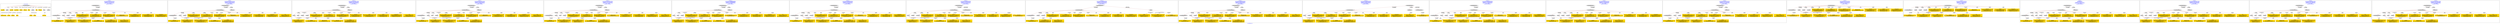 digraph n0 {
fontcolor="blue"
remincross="true"
label="s28-wildlife-art.csv"
subgraph cluster_0 {
label="1-correct model"
n2[style="filled",color="white",fillcolor="lightgray",label="CulturalHeritageObject1"];
n3[shape="plaintext",style="filled",fillcolor="gold",label="Create Date"];
n4[style="filled",color="white",fillcolor="lightgray",label="Person1"];
n5[shape="plaintext",style="filled",fillcolor="gold",label="Description"];
n6[shape="plaintext",style="filled",fillcolor="gold",label="Measurements"];
n7[shape="plaintext",style="filled",fillcolor="gold",label="Materials"];
n8[shape="plaintext",style="filled",fillcolor="gold",label="Credit Line"];
n9[shape="plaintext",style="filled",fillcolor="gold",label="Owner"];
n10[style="filled",color="white",fillcolor="lightgray",label="Concept1"];
n11[shape="plaintext",style="filled",fillcolor="gold",label="Title"];
n12[shape="plaintext",style="filled",fillcolor="gold",label="ID Number"];
n13[style="filled",color="white",fillcolor="lightgray",label="Place1"];
n14[style="filled",color="white",fillcolor="lightgray",label="Concept2"];
n15[shape="plaintext",style="filled",fillcolor="gold",label="Maker Bio Country"];
n16[shape="plaintext",style="filled",fillcolor="gold",label="birthDate"];
n17[shape="plaintext",style="filled",fillcolor="gold",label="deathDate"];
n18[shape="plaintext",style="filled",fillcolor="gold",label="Maker"];
n19[shape="plaintext",style="filled",fillcolor="gold",label="Place Made"];
n20[shape="plaintext",style="filled",fillcolor="gold",label="Category"];
n21[shape="plaintext",style="filled",fillcolor="gold",label="Option1"];
}
subgraph cluster_1 {
label="candidate 0\nlink coherence:0.9444444444444444\nnode coherence:0.9444444444444444\nconfidence:0.5010075823311476\nmapping score:0.5843814448226332\ncost:116.99994\n-precision:0.44-recall:0.42"
n23[style="filled",color="white",fillcolor="lightgray",label="CulturalHeritageObject1"];
n24[style="filled",color="white",fillcolor="lightgray",label="CulturalHeritageObject2"];
n25[style="filled",color="white",fillcolor="lightgray",label="Person1"];
n26[style="filled",color="white",fillcolor="lightgray",label="Concept1"];
n27[style="filled",color="white",fillcolor="lightgray",label="Document1"];
n28[style="filled",color="white",fillcolor="lightgray",label="EuropeanaAggregation1"];
n29[shape="plaintext",style="filled",fillcolor="gold",label="Maker\n[Person,nameOfThePerson,0.467]\n[CulturalHeritageObject,provenance,0.232]\n[Document,classLink,0.171]\n[WebResource,classLink,0.13]"];
n30[shape="plaintext",style="filled",fillcolor="gold",label="Owner\n[CulturalHeritageObject,provenance,0.517]\n[CulturalHeritageObject,rightsHolder,0.269]\n[CulturalHeritageObject,title,0.108]\n[Document,classLink,0.106]"];
n31[shape="plaintext",style="filled",fillcolor="gold",label="Option1\n[Person,countryAssociatedWithThePerson,0.454]\n[CulturalHeritageObject,provenance,0.216]\n[Concept,prefLabel,0.181]\n[CulturalHeritageObject,title,0.149]"];
n32[shape="plaintext",style="filled",fillcolor="gold",label="Category\n[Concept,prefLabel,0.403]\n[CulturalHeritageObject,description,0.393]\n[CulturalHeritageObject,provenance,0.193]\n[CulturalHeritageObject,medium,0.011]"];
n33[shape="plaintext",style="filled",fillcolor="gold",label="Materials\n[CulturalHeritageObject,medium,0.724]\n[Concept,prefLabel,0.207]\n[CulturalHeritageObject,description,0.065]\n[CulturalHeritageObject,extent,0.004]"];
n34[shape="plaintext",style="filled",fillcolor="gold",label="Credit Line\n[CulturalHeritageObject,provenance,0.524]\n[CulturalHeritageObject,rightsHolder,0.221]\n[CulturalHeritageObject,description,0.141]\n[Document,classLink,0.114]"];
n35[shape="plaintext",style="filled",fillcolor="gold",label="Maker Bio Country\n[Place,label,0.941]\n[CulturalHeritageObject,description,0.059]"];
n36[shape="plaintext",style="filled",fillcolor="gold",label="Place Made\n[CulturalHeritageObject,description,0.757]\n[Concept,prefLabel,0.243]"];
n37[shape="plaintext",style="filled",fillcolor="gold",label="Description\n[CulturalHeritageObject,description,0.589]\n[CulturalHeritageObject,title,0.182]\n[Concept,prefLabel,0.132]\n[CulturalHeritageObject,provenance,0.097]"];
n38[shape="plaintext",style="filled",fillcolor="gold",label="deathDate\n[Person,dateOfDeath,0.904]\n[CulturalHeritageObject,provenance,0.096]"];
n39[shape="plaintext",style="filled",fillcolor="gold",label="birthDate\n[CulturalHeritageObject,created,0.391]\n[Person,dateOfDeath,0.366]\n[CulturalHeritageObject,provenance,0.145]\n[Person,dateOfBirth,0.098]"];
n40[shape="plaintext",style="filled",fillcolor="gold",label="Measurements\n[CulturalHeritageObject,extent,0.844]\n[Person,nameOfThePerson,0.083]\n[CulturalHeritageObject,provenance,0.048]\n[WebResource,classLink,0.025]"];
n41[shape="plaintext",style="filled",fillcolor="gold",label="Title\n[Document,classLink,0.286]\n[WebResource,classLink,0.269]\n[Concept,prefLabel,0.241]\n[CulturalHeritageObject,description,0.204]"];
}
subgraph cluster_2 {
label="candidate 1\nlink coherence:0.9444444444444444\nnode coherence:0.9444444444444444\nconfidence:0.49964834116638757\nmapping score:0.5839283644343799\ncost:116.99993\n-precision:0.44-recall:0.42"
n43[style="filled",color="white",fillcolor="lightgray",label="CulturalHeritageObject1"];
n44[style="filled",color="white",fillcolor="lightgray",label="CulturalHeritageObject2"];
n45[style="filled",color="white",fillcolor="lightgray",label="Person1"];
n46[style="filled",color="white",fillcolor="lightgray",label="Concept1"];
n47[style="filled",color="white",fillcolor="lightgray",label="EuropeanaAggregation1"];
n48[style="filled",color="white",fillcolor="lightgray",label="WebResource1"];
n49[shape="plaintext",style="filled",fillcolor="gold",label="Maker\n[Person,nameOfThePerson,0.467]\n[CulturalHeritageObject,provenance,0.232]\n[Document,classLink,0.171]\n[WebResource,classLink,0.13]"];
n50[shape="plaintext",style="filled",fillcolor="gold",label="Owner\n[CulturalHeritageObject,provenance,0.517]\n[CulturalHeritageObject,rightsHolder,0.269]\n[CulturalHeritageObject,title,0.108]\n[Document,classLink,0.106]"];
n51[shape="plaintext",style="filled",fillcolor="gold",label="Option1\n[Person,countryAssociatedWithThePerson,0.454]\n[CulturalHeritageObject,provenance,0.216]\n[Concept,prefLabel,0.181]\n[CulturalHeritageObject,title,0.149]"];
n52[shape="plaintext",style="filled",fillcolor="gold",label="Category\n[Concept,prefLabel,0.403]\n[CulturalHeritageObject,description,0.393]\n[CulturalHeritageObject,provenance,0.193]\n[CulturalHeritageObject,medium,0.011]"];
n53[shape="plaintext",style="filled",fillcolor="gold",label="Materials\n[CulturalHeritageObject,medium,0.724]\n[Concept,prefLabel,0.207]\n[CulturalHeritageObject,description,0.065]\n[CulturalHeritageObject,extent,0.004]"];
n54[shape="plaintext",style="filled",fillcolor="gold",label="Credit Line\n[CulturalHeritageObject,provenance,0.524]\n[CulturalHeritageObject,rightsHolder,0.221]\n[CulturalHeritageObject,description,0.141]\n[Document,classLink,0.114]"];
n55[shape="plaintext",style="filled",fillcolor="gold",label="Maker Bio Country\n[Place,label,0.941]\n[CulturalHeritageObject,description,0.059]"];
n56[shape="plaintext",style="filled",fillcolor="gold",label="Place Made\n[CulturalHeritageObject,description,0.757]\n[Concept,prefLabel,0.243]"];
n57[shape="plaintext",style="filled",fillcolor="gold",label="Description\n[CulturalHeritageObject,description,0.589]\n[CulturalHeritageObject,title,0.182]\n[Concept,prefLabel,0.132]\n[CulturalHeritageObject,provenance,0.097]"];
n58[shape="plaintext",style="filled",fillcolor="gold",label="deathDate\n[Person,dateOfDeath,0.904]\n[CulturalHeritageObject,provenance,0.096]"];
n59[shape="plaintext",style="filled",fillcolor="gold",label="birthDate\n[CulturalHeritageObject,created,0.391]\n[Person,dateOfDeath,0.366]\n[CulturalHeritageObject,provenance,0.145]\n[Person,dateOfBirth,0.098]"];
n60[shape="plaintext",style="filled",fillcolor="gold",label="Title\n[Document,classLink,0.286]\n[WebResource,classLink,0.269]\n[Concept,prefLabel,0.241]\n[CulturalHeritageObject,description,0.204]"];
n61[shape="plaintext",style="filled",fillcolor="gold",label="Measurements\n[CulturalHeritageObject,extent,0.844]\n[Person,nameOfThePerson,0.083]\n[CulturalHeritageObject,provenance,0.048]\n[WebResource,classLink,0.025]"];
}
subgraph cluster_3 {
label="candidate 10\nlink coherence:0.8947368421052632\nnode coherence:0.8947368421052632\nconfidence:0.5358707882674233\nmapping score:0.5666127998678185\ncost:18.99994\n-precision:0.53-recall:0.53"
n63[style="filled",color="white",fillcolor="lightgray",label="CulturalHeritageObject1"];
n64[style="filled",color="white",fillcolor="lightgray",label="Person1"];
n65[style="filled",color="white",fillcolor="lightgray",label="Place1"];
n66[style="filled",color="white",fillcolor="lightgray",label="Concept1"];
n67[style="filled",color="white",fillcolor="lightgray",label="Concept2"];
n68[style="filled",color="white",fillcolor="lightgray",label="EuropeanaAggregation1"];
n69[style="filled",color="white",fillcolor="lightgray",label="WebResource1"];
n70[shape="plaintext",style="filled",fillcolor="gold",label="Maker\n[Person,nameOfThePerson,0.467]\n[CulturalHeritageObject,provenance,0.232]\n[Document,classLink,0.171]\n[WebResource,classLink,0.13]"];
n71[shape="plaintext",style="filled",fillcolor="gold",label="Owner\n[CulturalHeritageObject,provenance,0.517]\n[CulturalHeritageObject,rightsHolder,0.269]\n[CulturalHeritageObject,title,0.108]\n[Document,classLink,0.106]"];
n72[shape="plaintext",style="filled",fillcolor="gold",label="Place Made\n[CulturalHeritageObject,description,0.757]\n[Concept,prefLabel,0.243]"];
n73[shape="plaintext",style="filled",fillcolor="gold",label="Materials\n[CulturalHeritageObject,medium,0.724]\n[Concept,prefLabel,0.207]\n[CulturalHeritageObject,description,0.065]\n[CulturalHeritageObject,extent,0.004]"];
n74[shape="plaintext",style="filled",fillcolor="gold",label="Credit Line\n[CulturalHeritageObject,provenance,0.524]\n[CulturalHeritageObject,rightsHolder,0.221]\n[CulturalHeritageObject,description,0.141]\n[Document,classLink,0.114]"];
n75[shape="plaintext",style="filled",fillcolor="gold",label="Description\n[CulturalHeritageObject,description,0.589]\n[CulturalHeritageObject,title,0.182]\n[Concept,prefLabel,0.132]\n[CulturalHeritageObject,provenance,0.097]"];
n76[shape="plaintext",style="filled",fillcolor="gold",label="Option1\n[Person,countryAssociatedWithThePerson,0.454]\n[CulturalHeritageObject,provenance,0.216]\n[Concept,prefLabel,0.181]\n[CulturalHeritageObject,title,0.149]"];
n77[shape="plaintext",style="filled",fillcolor="gold",label="deathDate\n[Person,dateOfDeath,0.904]\n[CulturalHeritageObject,provenance,0.096]"];
n78[shape="plaintext",style="filled",fillcolor="gold",label="Category\n[Concept,prefLabel,0.403]\n[CulturalHeritageObject,description,0.393]\n[CulturalHeritageObject,provenance,0.193]\n[CulturalHeritageObject,medium,0.011]"];
n79[shape="plaintext",style="filled",fillcolor="gold",label="Maker Bio Country\n[Place,label,0.941]\n[CulturalHeritageObject,description,0.059]"];
n80[shape="plaintext",style="filled",fillcolor="gold",label="birthDate\n[CulturalHeritageObject,created,0.391]\n[Person,dateOfDeath,0.366]\n[CulturalHeritageObject,provenance,0.145]\n[Person,dateOfBirth,0.098]"];
n81[shape="plaintext",style="filled",fillcolor="gold",label="Title\n[Document,classLink,0.286]\n[WebResource,classLink,0.269]\n[Concept,prefLabel,0.241]\n[CulturalHeritageObject,description,0.204]"];
n82[shape="plaintext",style="filled",fillcolor="gold",label="Measurements\n[CulturalHeritageObject,extent,0.844]\n[Person,nameOfThePerson,0.083]\n[CulturalHeritageObject,provenance,0.048]\n[WebResource,classLink,0.025]"];
}
subgraph cluster_4 {
label="candidate 11\nlink coherence:0.8947368421052632\nnode coherence:0.9444444444444444\nconfidence:0.49964834116638757\nmapping score:0.5839283644343799\ncost:117.99993\n-precision:0.47-recall:0.47"
n84[style="filled",color="white",fillcolor="lightgray",label="CulturalHeritageObject1"];
n85[style="filled",color="white",fillcolor="lightgray",label="CulturalHeritageObject2"];
n86[style="filled",color="white",fillcolor="lightgray",label="Person1"];
n87[style="filled",color="white",fillcolor="lightgray",label="Place1"];
n88[style="filled",color="white",fillcolor="lightgray",label="Concept1"];
n89[style="filled",color="white",fillcolor="lightgray",label="EuropeanaAggregation1"];
n90[style="filled",color="white",fillcolor="lightgray",label="WebResource1"];
n91[shape="plaintext",style="filled",fillcolor="gold",label="Maker\n[Person,nameOfThePerson,0.467]\n[CulturalHeritageObject,provenance,0.232]\n[Document,classLink,0.171]\n[WebResource,classLink,0.13]"];
n92[shape="plaintext",style="filled",fillcolor="gold",label="Owner\n[CulturalHeritageObject,provenance,0.517]\n[CulturalHeritageObject,rightsHolder,0.269]\n[CulturalHeritageObject,title,0.108]\n[Document,classLink,0.106]"];
n93[shape="plaintext",style="filled",fillcolor="gold",label="Option1\n[Person,countryAssociatedWithThePerson,0.454]\n[CulturalHeritageObject,provenance,0.216]\n[Concept,prefLabel,0.181]\n[CulturalHeritageObject,title,0.149]"];
n94[shape="plaintext",style="filled",fillcolor="gold",label="Category\n[Concept,prefLabel,0.403]\n[CulturalHeritageObject,description,0.393]\n[CulturalHeritageObject,provenance,0.193]\n[CulturalHeritageObject,medium,0.011]"];
n95[shape="plaintext",style="filled",fillcolor="gold",label="Materials\n[CulturalHeritageObject,medium,0.724]\n[Concept,prefLabel,0.207]\n[CulturalHeritageObject,description,0.065]\n[CulturalHeritageObject,extent,0.004]"];
n96[shape="plaintext",style="filled",fillcolor="gold",label="Credit Line\n[CulturalHeritageObject,provenance,0.524]\n[CulturalHeritageObject,rightsHolder,0.221]\n[CulturalHeritageObject,description,0.141]\n[Document,classLink,0.114]"];
n97[shape="plaintext",style="filled",fillcolor="gold",label="Maker Bio Country\n[Place,label,0.941]\n[CulturalHeritageObject,description,0.059]"];
n98[shape="plaintext",style="filled",fillcolor="gold",label="Place Made\n[CulturalHeritageObject,description,0.757]\n[Concept,prefLabel,0.243]"];
n99[shape="plaintext",style="filled",fillcolor="gold",label="Description\n[CulturalHeritageObject,description,0.589]\n[CulturalHeritageObject,title,0.182]\n[Concept,prefLabel,0.132]\n[CulturalHeritageObject,provenance,0.097]"];
n100[shape="plaintext",style="filled",fillcolor="gold",label="deathDate\n[Person,dateOfDeath,0.904]\n[CulturalHeritageObject,provenance,0.096]"];
n101[shape="plaintext",style="filled",fillcolor="gold",label="birthDate\n[CulturalHeritageObject,created,0.391]\n[Person,dateOfDeath,0.366]\n[CulturalHeritageObject,provenance,0.145]\n[Person,dateOfBirth,0.098]"];
n102[shape="plaintext",style="filled",fillcolor="gold",label="Title\n[Document,classLink,0.286]\n[WebResource,classLink,0.269]\n[Concept,prefLabel,0.241]\n[CulturalHeritageObject,description,0.204]"];
n103[shape="plaintext",style="filled",fillcolor="gold",label="Measurements\n[CulturalHeritageObject,extent,0.844]\n[Person,nameOfThePerson,0.083]\n[CulturalHeritageObject,provenance,0.048]\n[WebResource,classLink,0.025]"];
}
subgraph cluster_5 {
label="candidate 12\nlink coherence:0.8947368421052632\nnode coherence:0.9444444444444444\nconfidence:0.4761737243815528\nmapping score:0.5761034921727683\ncost:117.99993\n-precision:0.47-recall:0.47"
n105[style="filled",color="white",fillcolor="lightgray",label="CulturalHeritageObject1"];
n106[style="filled",color="white",fillcolor="lightgray",label="CulturalHeritageObject2"];
n107[style="filled",color="white",fillcolor="lightgray",label="Person1"];
n108[style="filled",color="white",fillcolor="lightgray",label="Place1"];
n109[style="filled",color="white",fillcolor="lightgray",label="Concept1"];
n110[style="filled",color="white",fillcolor="lightgray",label="EuropeanaAggregation1"];
n111[style="filled",color="white",fillcolor="lightgray",label="WebResource1"];
n112[shape="plaintext",style="filled",fillcolor="gold",label="Maker\n[Person,nameOfThePerson,0.467]\n[CulturalHeritageObject,provenance,0.232]\n[Document,classLink,0.171]\n[WebResource,classLink,0.13]"];
n113[shape="plaintext",style="filled",fillcolor="gold",label="Owner\n[CulturalHeritageObject,provenance,0.517]\n[CulturalHeritageObject,rightsHolder,0.269]\n[CulturalHeritageObject,title,0.108]\n[Document,classLink,0.106]"];
n114[shape="plaintext",style="filled",fillcolor="gold",label="Category\n[Concept,prefLabel,0.403]\n[CulturalHeritageObject,description,0.393]\n[CulturalHeritageObject,provenance,0.193]\n[CulturalHeritageObject,medium,0.011]"];
n115[shape="plaintext",style="filled",fillcolor="gold",label="Materials\n[CulturalHeritageObject,medium,0.724]\n[Concept,prefLabel,0.207]\n[CulturalHeritageObject,description,0.065]\n[CulturalHeritageObject,extent,0.004]"];
n116[shape="plaintext",style="filled",fillcolor="gold",label="Credit Line\n[CulturalHeritageObject,provenance,0.524]\n[CulturalHeritageObject,rightsHolder,0.221]\n[CulturalHeritageObject,description,0.141]\n[Document,classLink,0.114]"];
n117[shape="plaintext",style="filled",fillcolor="gold",label="Maker Bio Country\n[Place,label,0.941]\n[CulturalHeritageObject,description,0.059]"];
n118[shape="plaintext",style="filled",fillcolor="gold",label="Place Made\n[CulturalHeritageObject,description,0.757]\n[Concept,prefLabel,0.243]"];
n119[shape="plaintext",style="filled",fillcolor="gold",label="Description\n[CulturalHeritageObject,description,0.589]\n[CulturalHeritageObject,title,0.182]\n[Concept,prefLabel,0.132]\n[CulturalHeritageObject,provenance,0.097]"];
n120[shape="plaintext",style="filled",fillcolor="gold",label="Option1\n[Person,countryAssociatedWithThePerson,0.454]\n[CulturalHeritageObject,provenance,0.216]\n[Concept,prefLabel,0.181]\n[CulturalHeritageObject,title,0.149]"];
n121[shape="plaintext",style="filled",fillcolor="gold",label="deathDate\n[Person,dateOfDeath,0.904]\n[CulturalHeritageObject,provenance,0.096]"];
n122[shape="plaintext",style="filled",fillcolor="gold",label="birthDate\n[CulturalHeritageObject,created,0.391]\n[Person,dateOfDeath,0.366]\n[CulturalHeritageObject,provenance,0.145]\n[Person,dateOfBirth,0.098]"];
n123[shape="plaintext",style="filled",fillcolor="gold",label="Title\n[Document,classLink,0.286]\n[WebResource,classLink,0.269]\n[Concept,prefLabel,0.241]\n[CulturalHeritageObject,description,0.204]"];
n124[shape="plaintext",style="filled",fillcolor="gold",label="Measurements\n[CulturalHeritageObject,extent,0.844]\n[Person,nameOfThePerson,0.083]\n[CulturalHeritageObject,provenance,0.048]\n[WebResource,classLink,0.025]"];
}
subgraph cluster_6 {
label="candidate 13\nlink coherence:0.8888888888888888\nnode coherence:0.8888888888888888\nconfidence:0.5675465958396914\nmapping score:0.5880425974736293\ncost:17.99994\n-precision:0.5-recall:0.47"
n126[style="filled",color="white",fillcolor="lightgray",label="CulturalHeritageObject1"];
n127[style="filled",color="white",fillcolor="lightgray",label="Person1"];
n128[style="filled",color="white",fillcolor="lightgray",label="Place1"];
n129[style="filled",color="white",fillcolor="lightgray",label="Concept1"];
n130[style="filled",color="white",fillcolor="lightgray",label="EuropeanaAggregation1"];
n131[style="filled",color="white",fillcolor="lightgray",label="WebResource1"];
n132[shape="plaintext",style="filled",fillcolor="gold",label="Maker\n[Person,nameOfThePerson,0.467]\n[CulturalHeritageObject,provenance,0.232]\n[Document,classLink,0.171]\n[WebResource,classLink,0.13]"];
n133[shape="plaintext",style="filled",fillcolor="gold",label="Owner\n[CulturalHeritageObject,provenance,0.517]\n[CulturalHeritageObject,rightsHolder,0.269]\n[CulturalHeritageObject,title,0.108]\n[Document,classLink,0.106]"];
n134[shape="plaintext",style="filled",fillcolor="gold",label="Option1\n[Person,countryAssociatedWithThePerson,0.454]\n[CulturalHeritageObject,provenance,0.216]\n[Concept,prefLabel,0.181]\n[CulturalHeritageObject,title,0.149]"];
n135[shape="plaintext",style="filled",fillcolor="gold",label="Category\n[Concept,prefLabel,0.403]\n[CulturalHeritageObject,description,0.393]\n[CulturalHeritageObject,provenance,0.193]\n[CulturalHeritageObject,medium,0.011]"];
n136[shape="plaintext",style="filled",fillcolor="gold",label="Materials\n[CulturalHeritageObject,medium,0.724]\n[Concept,prefLabel,0.207]\n[CulturalHeritageObject,description,0.065]\n[CulturalHeritageObject,extent,0.004]"];
n137[shape="plaintext",style="filled",fillcolor="gold",label="Credit Line\n[CulturalHeritageObject,provenance,0.524]\n[CulturalHeritageObject,rightsHolder,0.221]\n[CulturalHeritageObject,description,0.141]\n[Document,classLink,0.114]"];
n138[shape="plaintext",style="filled",fillcolor="gold",label="Place Made\n[CulturalHeritageObject,description,0.757]\n[Concept,prefLabel,0.243]"];
n139[shape="plaintext",style="filled",fillcolor="gold",label="Description\n[CulturalHeritageObject,description,0.589]\n[CulturalHeritageObject,title,0.182]\n[Concept,prefLabel,0.132]\n[CulturalHeritageObject,provenance,0.097]"];
n140[shape="plaintext",style="filled",fillcolor="gold",label="deathDate\n[Person,dateOfDeath,0.904]\n[CulturalHeritageObject,provenance,0.096]"];
n141[shape="plaintext",style="filled",fillcolor="gold",label="Maker Bio Country\n[Place,label,0.941]\n[CulturalHeritageObject,description,0.059]"];
n142[shape="plaintext",style="filled",fillcolor="gold",label="birthDate\n[CulturalHeritageObject,created,0.391]\n[Person,dateOfDeath,0.366]\n[CulturalHeritageObject,provenance,0.145]\n[Person,dateOfBirth,0.098]"];
n143[shape="plaintext",style="filled",fillcolor="gold",label="Title\n[Document,classLink,0.286]\n[WebResource,classLink,0.269]\n[Concept,prefLabel,0.241]\n[CulturalHeritageObject,description,0.204]"];
n144[shape="plaintext",style="filled",fillcolor="gold",label="Measurements\n[CulturalHeritageObject,extent,0.844]\n[Person,nameOfThePerson,0.083]\n[CulturalHeritageObject,provenance,0.048]\n[WebResource,classLink,0.025]"];
}
subgraph cluster_7 {
label="candidate 14\nlink coherence:0.8888888888888888\nnode coherence:0.9444444444444444\nconfidence:0.5010075823311476\nmapping score:0.5843814448226332\ncost:116.99995\n-precision:0.39-recall:0.37"
n146[style="filled",color="white",fillcolor="lightgray",label="CulturalHeritageObject1"];
n147[style="filled",color="white",fillcolor="lightgray",label="CulturalHeritageObject2"];
n148[style="filled",color="white",fillcolor="lightgray",label="Person1"];
n149[style="filled",color="white",fillcolor="lightgray",label="Concept1"];
n150[style="filled",color="white",fillcolor="lightgray",label="Document1"];
n151[style="filled",color="white",fillcolor="lightgray",label="EuropeanaAggregation1"];
n152[shape="plaintext",style="filled",fillcolor="gold",label="Maker\n[Person,nameOfThePerson,0.467]\n[CulturalHeritageObject,provenance,0.232]\n[Document,classLink,0.171]\n[WebResource,classLink,0.13]"];
n153[shape="plaintext",style="filled",fillcolor="gold",label="Owner\n[CulturalHeritageObject,provenance,0.517]\n[CulturalHeritageObject,rightsHolder,0.269]\n[CulturalHeritageObject,title,0.108]\n[Document,classLink,0.106]"];
n154[shape="plaintext",style="filled",fillcolor="gold",label="Option1\n[Person,countryAssociatedWithThePerson,0.454]\n[CulturalHeritageObject,provenance,0.216]\n[Concept,prefLabel,0.181]\n[CulturalHeritageObject,title,0.149]"];
n155[shape="plaintext",style="filled",fillcolor="gold",label="Category\n[Concept,prefLabel,0.403]\n[CulturalHeritageObject,description,0.393]\n[CulturalHeritageObject,provenance,0.193]\n[CulturalHeritageObject,medium,0.011]"];
n156[shape="plaintext",style="filled",fillcolor="gold",label="Materials\n[CulturalHeritageObject,medium,0.724]\n[Concept,prefLabel,0.207]\n[CulturalHeritageObject,description,0.065]\n[CulturalHeritageObject,extent,0.004]"];
n157[shape="plaintext",style="filled",fillcolor="gold",label="Credit Line\n[CulturalHeritageObject,provenance,0.524]\n[CulturalHeritageObject,rightsHolder,0.221]\n[CulturalHeritageObject,description,0.141]\n[Document,classLink,0.114]"];
n158[shape="plaintext",style="filled",fillcolor="gold",label="Maker Bio Country\n[Place,label,0.941]\n[CulturalHeritageObject,description,0.059]"];
n159[shape="plaintext",style="filled",fillcolor="gold",label="Place Made\n[CulturalHeritageObject,description,0.757]\n[Concept,prefLabel,0.243]"];
n160[shape="plaintext",style="filled",fillcolor="gold",label="Description\n[CulturalHeritageObject,description,0.589]\n[CulturalHeritageObject,title,0.182]\n[Concept,prefLabel,0.132]\n[CulturalHeritageObject,provenance,0.097]"];
n161[shape="plaintext",style="filled",fillcolor="gold",label="deathDate\n[Person,dateOfDeath,0.904]\n[CulturalHeritageObject,provenance,0.096]"];
n162[shape="plaintext",style="filled",fillcolor="gold",label="birthDate\n[CulturalHeritageObject,created,0.391]\n[Person,dateOfDeath,0.366]\n[CulturalHeritageObject,provenance,0.145]\n[Person,dateOfBirth,0.098]"];
n163[shape="plaintext",style="filled",fillcolor="gold",label="Measurements\n[CulturalHeritageObject,extent,0.844]\n[Person,nameOfThePerson,0.083]\n[CulturalHeritageObject,provenance,0.048]\n[WebResource,classLink,0.025]"];
n164[shape="plaintext",style="filled",fillcolor="gold",label="Title\n[Document,classLink,0.286]\n[WebResource,classLink,0.269]\n[Concept,prefLabel,0.241]\n[CulturalHeritageObject,description,0.204]"];
}
subgraph cluster_8 {
label="candidate 15\nlink coherence:0.8888888888888888\nnode coherence:0.9444444444444444\nconfidence:0.5010075823311476\nmapping score:0.5843814448226332\ncost:216.009952\n-precision:0.44-recall:0.42"
n166[style="filled",color="white",fillcolor="lightgray",label="CulturalHeritageObject1"];
n167[style="filled",color="white",fillcolor="lightgray",label="Person1"];
n168[style="filled",color="white",fillcolor="lightgray",label="Concept1"];
n169[style="filled",color="white",fillcolor="lightgray",label="Document1"];
n170[style="filled",color="white",fillcolor="lightgray",label="EuropeanaAggregation1"];
n171[style="filled",color="white",fillcolor="lightgray",label="CulturalHeritageObject2"];
n172[shape="plaintext",style="filled",fillcolor="gold",label="Maker\n[Person,nameOfThePerson,0.467]\n[CulturalHeritageObject,provenance,0.232]\n[Document,classLink,0.171]\n[WebResource,classLink,0.13]"];
n173[shape="plaintext",style="filled",fillcolor="gold",label="Owner\n[CulturalHeritageObject,provenance,0.517]\n[CulturalHeritageObject,rightsHolder,0.269]\n[CulturalHeritageObject,title,0.108]\n[Document,classLink,0.106]"];
n174[shape="plaintext",style="filled",fillcolor="gold",label="Option1\n[Person,countryAssociatedWithThePerson,0.454]\n[CulturalHeritageObject,provenance,0.216]\n[Concept,prefLabel,0.181]\n[CulturalHeritageObject,title,0.149]"];
n175[shape="plaintext",style="filled",fillcolor="gold",label="Category\n[Concept,prefLabel,0.403]\n[CulturalHeritageObject,description,0.393]\n[CulturalHeritageObject,provenance,0.193]\n[CulturalHeritageObject,medium,0.011]"];
n176[shape="plaintext",style="filled",fillcolor="gold",label="Materials\n[CulturalHeritageObject,medium,0.724]\n[Concept,prefLabel,0.207]\n[CulturalHeritageObject,description,0.065]\n[CulturalHeritageObject,extent,0.004]"];
n177[shape="plaintext",style="filled",fillcolor="gold",label="Credit Line\n[CulturalHeritageObject,provenance,0.524]\n[CulturalHeritageObject,rightsHolder,0.221]\n[CulturalHeritageObject,description,0.141]\n[Document,classLink,0.114]"];
n178[shape="plaintext",style="filled",fillcolor="gold",label="Maker Bio Country\n[Place,label,0.941]\n[CulturalHeritageObject,description,0.059]"];
n179[shape="plaintext",style="filled",fillcolor="gold",label="Place Made\n[CulturalHeritageObject,description,0.757]\n[Concept,prefLabel,0.243]"];
n180[shape="plaintext",style="filled",fillcolor="gold",label="Description\n[CulturalHeritageObject,description,0.589]\n[CulturalHeritageObject,title,0.182]\n[Concept,prefLabel,0.132]\n[CulturalHeritageObject,provenance,0.097]"];
n181[shape="plaintext",style="filled",fillcolor="gold",label="deathDate\n[Person,dateOfDeath,0.904]\n[CulturalHeritageObject,provenance,0.096]"];
n182[shape="plaintext",style="filled",fillcolor="gold",label="birthDate\n[CulturalHeritageObject,created,0.391]\n[Person,dateOfDeath,0.366]\n[CulturalHeritageObject,provenance,0.145]\n[Person,dateOfBirth,0.098]"];
n183[shape="plaintext",style="filled",fillcolor="gold",label="Measurements\n[CulturalHeritageObject,extent,0.844]\n[Person,nameOfThePerson,0.083]\n[CulturalHeritageObject,provenance,0.048]\n[WebResource,classLink,0.025]"];
n184[shape="plaintext",style="filled",fillcolor="gold",label="Title\n[Document,classLink,0.286]\n[WebResource,classLink,0.269]\n[Concept,prefLabel,0.241]\n[CulturalHeritageObject,description,0.204]"];
}
subgraph cluster_9 {
label="candidate 16\nlink coherence:0.8888888888888888\nnode coherence:0.9444444444444444\nconfidence:0.5010075823311476\nmapping score:0.5843814448226332\ncost:216.009972\n-precision:0.39-recall:0.37"
n186[style="filled",color="white",fillcolor="lightgray",label="CulturalHeritageObject1"];
n187[style="filled",color="white",fillcolor="lightgray",label="CulturalHeritageObject2"];
n188[style="filled",color="white",fillcolor="lightgray",label="Concept1"];
n189[style="filled",color="white",fillcolor="lightgray",label="Document1"];
n190[style="filled",color="white",fillcolor="lightgray",label="EuropeanaAggregation1"];
n191[style="filled",color="white",fillcolor="lightgray",label="Person1"];
n192[shape="plaintext",style="filled",fillcolor="gold",label="Maker\n[Person,nameOfThePerson,0.467]\n[CulturalHeritageObject,provenance,0.232]\n[Document,classLink,0.171]\n[WebResource,classLink,0.13]"];
n193[shape="plaintext",style="filled",fillcolor="gold",label="Owner\n[CulturalHeritageObject,provenance,0.517]\n[CulturalHeritageObject,rightsHolder,0.269]\n[CulturalHeritageObject,title,0.108]\n[Document,classLink,0.106]"];
n194[shape="plaintext",style="filled",fillcolor="gold",label="Option1\n[Person,countryAssociatedWithThePerson,0.454]\n[CulturalHeritageObject,provenance,0.216]\n[Concept,prefLabel,0.181]\n[CulturalHeritageObject,title,0.149]"];
n195[shape="plaintext",style="filled",fillcolor="gold",label="Category\n[Concept,prefLabel,0.403]\n[CulturalHeritageObject,description,0.393]\n[CulturalHeritageObject,provenance,0.193]\n[CulturalHeritageObject,medium,0.011]"];
n196[shape="plaintext",style="filled",fillcolor="gold",label="Materials\n[CulturalHeritageObject,medium,0.724]\n[Concept,prefLabel,0.207]\n[CulturalHeritageObject,description,0.065]\n[CulturalHeritageObject,extent,0.004]"];
n197[shape="plaintext",style="filled",fillcolor="gold",label="Credit Line\n[CulturalHeritageObject,provenance,0.524]\n[CulturalHeritageObject,rightsHolder,0.221]\n[CulturalHeritageObject,description,0.141]\n[Document,classLink,0.114]"];
n198[shape="plaintext",style="filled",fillcolor="gold",label="Maker Bio Country\n[Place,label,0.941]\n[CulturalHeritageObject,description,0.059]"];
n199[shape="plaintext",style="filled",fillcolor="gold",label="Place Made\n[CulturalHeritageObject,description,0.757]\n[Concept,prefLabel,0.243]"];
n200[shape="plaintext",style="filled",fillcolor="gold",label="Description\n[CulturalHeritageObject,description,0.589]\n[CulturalHeritageObject,title,0.182]\n[Concept,prefLabel,0.132]\n[CulturalHeritageObject,provenance,0.097]"];
n201[shape="plaintext",style="filled",fillcolor="gold",label="deathDate\n[Person,dateOfDeath,0.904]\n[CulturalHeritageObject,provenance,0.096]"];
n202[shape="plaintext",style="filled",fillcolor="gold",label="birthDate\n[CulturalHeritageObject,created,0.391]\n[Person,dateOfDeath,0.366]\n[CulturalHeritageObject,provenance,0.145]\n[Person,dateOfBirth,0.098]"];
n203[shape="plaintext",style="filled",fillcolor="gold",label="Measurements\n[CulturalHeritageObject,extent,0.844]\n[Person,nameOfThePerson,0.083]\n[CulturalHeritageObject,provenance,0.048]\n[WebResource,classLink,0.025]"];
n204[shape="plaintext",style="filled",fillcolor="gold",label="Title\n[Document,classLink,0.286]\n[WebResource,classLink,0.269]\n[Concept,prefLabel,0.241]\n[CulturalHeritageObject,description,0.204]"];
}
subgraph cluster_10 {
label="candidate 17\nlink coherence:0.8888888888888888\nnode coherence:0.9444444444444444\nconfidence:0.49964834116638757\nmapping score:0.5839283644343799\ncost:116.99994\n-precision:0.39-recall:0.37"
n206[style="filled",color="white",fillcolor="lightgray",label="CulturalHeritageObject1"];
n207[style="filled",color="white",fillcolor="lightgray",label="CulturalHeritageObject2"];
n208[style="filled",color="white",fillcolor="lightgray",label="Person1"];
n209[style="filled",color="white",fillcolor="lightgray",label="Concept1"];
n210[style="filled",color="white",fillcolor="lightgray",label="EuropeanaAggregation1"];
n211[style="filled",color="white",fillcolor="lightgray",label="WebResource1"];
n212[shape="plaintext",style="filled",fillcolor="gold",label="Maker\n[Person,nameOfThePerson,0.467]\n[CulturalHeritageObject,provenance,0.232]\n[Document,classLink,0.171]\n[WebResource,classLink,0.13]"];
n213[shape="plaintext",style="filled",fillcolor="gold",label="Owner\n[CulturalHeritageObject,provenance,0.517]\n[CulturalHeritageObject,rightsHolder,0.269]\n[CulturalHeritageObject,title,0.108]\n[Document,classLink,0.106]"];
n214[shape="plaintext",style="filled",fillcolor="gold",label="Option1\n[Person,countryAssociatedWithThePerson,0.454]\n[CulturalHeritageObject,provenance,0.216]\n[Concept,prefLabel,0.181]\n[CulturalHeritageObject,title,0.149]"];
n215[shape="plaintext",style="filled",fillcolor="gold",label="Category\n[Concept,prefLabel,0.403]\n[CulturalHeritageObject,description,0.393]\n[CulturalHeritageObject,provenance,0.193]\n[CulturalHeritageObject,medium,0.011]"];
n216[shape="plaintext",style="filled",fillcolor="gold",label="Materials\n[CulturalHeritageObject,medium,0.724]\n[Concept,prefLabel,0.207]\n[CulturalHeritageObject,description,0.065]\n[CulturalHeritageObject,extent,0.004]"];
n217[shape="plaintext",style="filled",fillcolor="gold",label="Credit Line\n[CulturalHeritageObject,provenance,0.524]\n[CulturalHeritageObject,rightsHolder,0.221]\n[CulturalHeritageObject,description,0.141]\n[Document,classLink,0.114]"];
n218[shape="plaintext",style="filled",fillcolor="gold",label="Maker Bio Country\n[Place,label,0.941]\n[CulturalHeritageObject,description,0.059]"];
n219[shape="plaintext",style="filled",fillcolor="gold",label="Place Made\n[CulturalHeritageObject,description,0.757]\n[Concept,prefLabel,0.243]"];
n220[shape="plaintext",style="filled",fillcolor="gold",label="Description\n[CulturalHeritageObject,description,0.589]\n[CulturalHeritageObject,title,0.182]\n[Concept,prefLabel,0.132]\n[CulturalHeritageObject,provenance,0.097]"];
n221[shape="plaintext",style="filled",fillcolor="gold",label="deathDate\n[Person,dateOfDeath,0.904]\n[CulturalHeritageObject,provenance,0.096]"];
n222[shape="plaintext",style="filled",fillcolor="gold",label="birthDate\n[CulturalHeritageObject,created,0.391]\n[Person,dateOfDeath,0.366]\n[CulturalHeritageObject,provenance,0.145]\n[Person,dateOfBirth,0.098]"];
n223[shape="plaintext",style="filled",fillcolor="gold",label="Title\n[Document,classLink,0.286]\n[WebResource,classLink,0.269]\n[Concept,prefLabel,0.241]\n[CulturalHeritageObject,description,0.204]"];
n224[shape="plaintext",style="filled",fillcolor="gold",label="Measurements\n[CulturalHeritageObject,extent,0.844]\n[Person,nameOfThePerson,0.083]\n[CulturalHeritageObject,provenance,0.048]\n[WebResource,classLink,0.025]"];
}
subgraph cluster_11 {
label="candidate 18\nlink coherence:0.8888888888888888\nnode coherence:0.9444444444444444\nconfidence:0.49964834116638757\nmapping score:0.5839283644343799\ncost:216.009942\n-precision:0.44-recall:0.42"
n226[style="filled",color="white",fillcolor="lightgray",label="CulturalHeritageObject1"];
n227[style="filled",color="white",fillcolor="lightgray",label="Person1"];
n228[style="filled",color="white",fillcolor="lightgray",label="Concept1"];
n229[style="filled",color="white",fillcolor="lightgray",label="EuropeanaAggregation1"];
n230[style="filled",color="white",fillcolor="lightgray",label="WebResource1"];
n231[style="filled",color="white",fillcolor="lightgray",label="CulturalHeritageObject2"];
n232[shape="plaintext",style="filled",fillcolor="gold",label="Maker\n[Person,nameOfThePerson,0.467]\n[CulturalHeritageObject,provenance,0.232]\n[Document,classLink,0.171]\n[WebResource,classLink,0.13]"];
n233[shape="plaintext",style="filled",fillcolor="gold",label="Owner\n[CulturalHeritageObject,provenance,0.517]\n[CulturalHeritageObject,rightsHolder,0.269]\n[CulturalHeritageObject,title,0.108]\n[Document,classLink,0.106]"];
n234[shape="plaintext",style="filled",fillcolor="gold",label="Option1\n[Person,countryAssociatedWithThePerson,0.454]\n[CulturalHeritageObject,provenance,0.216]\n[Concept,prefLabel,0.181]\n[CulturalHeritageObject,title,0.149]"];
n235[shape="plaintext",style="filled",fillcolor="gold",label="Category\n[Concept,prefLabel,0.403]\n[CulturalHeritageObject,description,0.393]\n[CulturalHeritageObject,provenance,0.193]\n[CulturalHeritageObject,medium,0.011]"];
n236[shape="plaintext",style="filled",fillcolor="gold",label="Materials\n[CulturalHeritageObject,medium,0.724]\n[Concept,prefLabel,0.207]\n[CulturalHeritageObject,description,0.065]\n[CulturalHeritageObject,extent,0.004]"];
n237[shape="plaintext",style="filled",fillcolor="gold",label="Credit Line\n[CulturalHeritageObject,provenance,0.524]\n[CulturalHeritageObject,rightsHolder,0.221]\n[CulturalHeritageObject,description,0.141]\n[Document,classLink,0.114]"];
n238[shape="plaintext",style="filled",fillcolor="gold",label="Maker Bio Country\n[Place,label,0.941]\n[CulturalHeritageObject,description,0.059]"];
n239[shape="plaintext",style="filled",fillcolor="gold",label="Place Made\n[CulturalHeritageObject,description,0.757]\n[Concept,prefLabel,0.243]"];
n240[shape="plaintext",style="filled",fillcolor="gold",label="Description\n[CulturalHeritageObject,description,0.589]\n[CulturalHeritageObject,title,0.182]\n[Concept,prefLabel,0.132]\n[CulturalHeritageObject,provenance,0.097]"];
n241[shape="plaintext",style="filled",fillcolor="gold",label="deathDate\n[Person,dateOfDeath,0.904]\n[CulturalHeritageObject,provenance,0.096]"];
n242[shape="plaintext",style="filled",fillcolor="gold",label="birthDate\n[CulturalHeritageObject,created,0.391]\n[Person,dateOfDeath,0.366]\n[CulturalHeritageObject,provenance,0.145]\n[Person,dateOfBirth,0.098]"];
n243[shape="plaintext",style="filled",fillcolor="gold",label="Title\n[Document,classLink,0.286]\n[WebResource,classLink,0.269]\n[Concept,prefLabel,0.241]\n[CulturalHeritageObject,description,0.204]"];
n244[shape="plaintext",style="filled",fillcolor="gold",label="Measurements\n[CulturalHeritageObject,extent,0.844]\n[Person,nameOfThePerson,0.083]\n[CulturalHeritageObject,provenance,0.048]\n[WebResource,classLink,0.025]"];
}
subgraph cluster_12 {
label="candidate 19\nlink coherence:0.8888888888888888\nnode coherence:0.9444444444444444\nconfidence:0.47753296554631286\nmapping score:0.5765565725610217\ncost:116.99995\n-precision:0.39-recall:0.37"
n246[style="filled",color="white",fillcolor="lightgray",label="CulturalHeritageObject1"];
n247[style="filled",color="white",fillcolor="lightgray",label="CulturalHeritageObject2"];
n248[style="filled",color="white",fillcolor="lightgray",label="Person1"];
n249[style="filled",color="white",fillcolor="lightgray",label="Concept1"];
n250[style="filled",color="white",fillcolor="lightgray",label="Document1"];
n251[style="filled",color="white",fillcolor="lightgray",label="EuropeanaAggregation1"];
n252[shape="plaintext",style="filled",fillcolor="gold",label="Maker\n[Person,nameOfThePerson,0.467]\n[CulturalHeritageObject,provenance,0.232]\n[Document,classLink,0.171]\n[WebResource,classLink,0.13]"];
n253[shape="plaintext",style="filled",fillcolor="gold",label="Owner\n[CulturalHeritageObject,provenance,0.517]\n[CulturalHeritageObject,rightsHolder,0.269]\n[CulturalHeritageObject,title,0.108]\n[Document,classLink,0.106]"];
n254[shape="plaintext",style="filled",fillcolor="gold",label="Category\n[Concept,prefLabel,0.403]\n[CulturalHeritageObject,description,0.393]\n[CulturalHeritageObject,provenance,0.193]\n[CulturalHeritageObject,medium,0.011]"];
n255[shape="plaintext",style="filled",fillcolor="gold",label="Materials\n[CulturalHeritageObject,medium,0.724]\n[Concept,prefLabel,0.207]\n[CulturalHeritageObject,description,0.065]\n[CulturalHeritageObject,extent,0.004]"];
n256[shape="plaintext",style="filled",fillcolor="gold",label="Credit Line\n[CulturalHeritageObject,provenance,0.524]\n[CulturalHeritageObject,rightsHolder,0.221]\n[CulturalHeritageObject,description,0.141]\n[Document,classLink,0.114]"];
n257[shape="plaintext",style="filled",fillcolor="gold",label="Maker Bio Country\n[Place,label,0.941]\n[CulturalHeritageObject,description,0.059]"];
n258[shape="plaintext",style="filled",fillcolor="gold",label="Place Made\n[CulturalHeritageObject,description,0.757]\n[Concept,prefLabel,0.243]"];
n259[shape="plaintext",style="filled",fillcolor="gold",label="Description\n[CulturalHeritageObject,description,0.589]\n[CulturalHeritageObject,title,0.182]\n[Concept,prefLabel,0.132]\n[CulturalHeritageObject,provenance,0.097]"];
n260[shape="plaintext",style="filled",fillcolor="gold",label="Option1\n[Person,countryAssociatedWithThePerson,0.454]\n[CulturalHeritageObject,provenance,0.216]\n[Concept,prefLabel,0.181]\n[CulturalHeritageObject,title,0.149]"];
n261[shape="plaintext",style="filled",fillcolor="gold",label="deathDate\n[Person,dateOfDeath,0.904]\n[CulturalHeritageObject,provenance,0.096]"];
n262[shape="plaintext",style="filled",fillcolor="gold",label="birthDate\n[CulturalHeritageObject,created,0.391]\n[Person,dateOfDeath,0.366]\n[CulturalHeritageObject,provenance,0.145]\n[Person,dateOfBirth,0.098]"];
n263[shape="plaintext",style="filled",fillcolor="gold",label="Measurements\n[CulturalHeritageObject,extent,0.844]\n[Person,nameOfThePerson,0.083]\n[CulturalHeritageObject,provenance,0.048]\n[WebResource,classLink,0.025]"];
n264[shape="plaintext",style="filled",fillcolor="gold",label="Title\n[Document,classLink,0.286]\n[WebResource,classLink,0.269]\n[Concept,prefLabel,0.241]\n[CulturalHeritageObject,description,0.204]"];
}
subgraph cluster_13 {
label="candidate 2\nlink coherence:0.9444444444444444\nnode coherence:0.9444444444444444\nconfidence:0.47753296554631286\nmapping score:0.5765565725610217\ncost:116.99994\n-precision:0.44-recall:0.42"
n266[style="filled",color="white",fillcolor="lightgray",label="CulturalHeritageObject1"];
n267[style="filled",color="white",fillcolor="lightgray",label="CulturalHeritageObject2"];
n268[style="filled",color="white",fillcolor="lightgray",label="Person1"];
n269[style="filled",color="white",fillcolor="lightgray",label="Concept1"];
n270[style="filled",color="white",fillcolor="lightgray",label="Document1"];
n271[style="filled",color="white",fillcolor="lightgray",label="EuropeanaAggregation1"];
n272[shape="plaintext",style="filled",fillcolor="gold",label="Maker\n[Person,nameOfThePerson,0.467]\n[CulturalHeritageObject,provenance,0.232]\n[Document,classLink,0.171]\n[WebResource,classLink,0.13]"];
n273[shape="plaintext",style="filled",fillcolor="gold",label="Owner\n[CulturalHeritageObject,provenance,0.517]\n[CulturalHeritageObject,rightsHolder,0.269]\n[CulturalHeritageObject,title,0.108]\n[Document,classLink,0.106]"];
n274[shape="plaintext",style="filled",fillcolor="gold",label="Category\n[Concept,prefLabel,0.403]\n[CulturalHeritageObject,description,0.393]\n[CulturalHeritageObject,provenance,0.193]\n[CulturalHeritageObject,medium,0.011]"];
n275[shape="plaintext",style="filled",fillcolor="gold",label="Materials\n[CulturalHeritageObject,medium,0.724]\n[Concept,prefLabel,0.207]\n[CulturalHeritageObject,description,0.065]\n[CulturalHeritageObject,extent,0.004]"];
n276[shape="plaintext",style="filled",fillcolor="gold",label="Credit Line\n[CulturalHeritageObject,provenance,0.524]\n[CulturalHeritageObject,rightsHolder,0.221]\n[CulturalHeritageObject,description,0.141]\n[Document,classLink,0.114]"];
n277[shape="plaintext",style="filled",fillcolor="gold",label="Maker Bio Country\n[Place,label,0.941]\n[CulturalHeritageObject,description,0.059]"];
n278[shape="plaintext",style="filled",fillcolor="gold",label="Place Made\n[CulturalHeritageObject,description,0.757]\n[Concept,prefLabel,0.243]"];
n279[shape="plaintext",style="filled",fillcolor="gold",label="Description\n[CulturalHeritageObject,description,0.589]\n[CulturalHeritageObject,title,0.182]\n[Concept,prefLabel,0.132]\n[CulturalHeritageObject,provenance,0.097]"];
n280[shape="plaintext",style="filled",fillcolor="gold",label="Option1\n[Person,countryAssociatedWithThePerson,0.454]\n[CulturalHeritageObject,provenance,0.216]\n[Concept,prefLabel,0.181]\n[CulturalHeritageObject,title,0.149]"];
n281[shape="plaintext",style="filled",fillcolor="gold",label="deathDate\n[Person,dateOfDeath,0.904]\n[CulturalHeritageObject,provenance,0.096]"];
n282[shape="plaintext",style="filled",fillcolor="gold",label="birthDate\n[CulturalHeritageObject,created,0.391]\n[Person,dateOfDeath,0.366]\n[CulturalHeritageObject,provenance,0.145]\n[Person,dateOfBirth,0.098]"];
n283[shape="plaintext",style="filled",fillcolor="gold",label="Measurements\n[CulturalHeritageObject,extent,0.844]\n[Person,nameOfThePerson,0.083]\n[CulturalHeritageObject,provenance,0.048]\n[WebResource,classLink,0.025]"];
n284[shape="plaintext",style="filled",fillcolor="gold",label="Title\n[Document,classLink,0.286]\n[WebResource,classLink,0.269]\n[Concept,prefLabel,0.241]\n[CulturalHeritageObject,description,0.204]"];
}
subgraph cluster_14 {
label="candidate 3\nlink coherence:0.9444444444444444\nnode coherence:0.9444444444444444\nconfidence:0.4761737243815528\nmapping score:0.5761034921727683\ncost:116.99993\n-precision:0.44-recall:0.42"
n286[style="filled",color="white",fillcolor="lightgray",label="CulturalHeritageObject1"];
n287[style="filled",color="white",fillcolor="lightgray",label="CulturalHeritageObject2"];
n288[style="filled",color="white",fillcolor="lightgray",label="Person1"];
n289[style="filled",color="white",fillcolor="lightgray",label="Concept1"];
n290[style="filled",color="white",fillcolor="lightgray",label="EuropeanaAggregation1"];
n291[style="filled",color="white",fillcolor="lightgray",label="WebResource1"];
n292[shape="plaintext",style="filled",fillcolor="gold",label="Maker\n[Person,nameOfThePerson,0.467]\n[CulturalHeritageObject,provenance,0.232]\n[Document,classLink,0.171]\n[WebResource,classLink,0.13]"];
n293[shape="plaintext",style="filled",fillcolor="gold",label="Owner\n[CulturalHeritageObject,provenance,0.517]\n[CulturalHeritageObject,rightsHolder,0.269]\n[CulturalHeritageObject,title,0.108]\n[Document,classLink,0.106]"];
n294[shape="plaintext",style="filled",fillcolor="gold",label="Category\n[Concept,prefLabel,0.403]\n[CulturalHeritageObject,description,0.393]\n[CulturalHeritageObject,provenance,0.193]\n[CulturalHeritageObject,medium,0.011]"];
n295[shape="plaintext",style="filled",fillcolor="gold",label="Materials\n[CulturalHeritageObject,medium,0.724]\n[Concept,prefLabel,0.207]\n[CulturalHeritageObject,description,0.065]\n[CulturalHeritageObject,extent,0.004]"];
n296[shape="plaintext",style="filled",fillcolor="gold",label="Credit Line\n[CulturalHeritageObject,provenance,0.524]\n[CulturalHeritageObject,rightsHolder,0.221]\n[CulturalHeritageObject,description,0.141]\n[Document,classLink,0.114]"];
n297[shape="plaintext",style="filled",fillcolor="gold",label="Maker Bio Country\n[Place,label,0.941]\n[CulturalHeritageObject,description,0.059]"];
n298[shape="plaintext",style="filled",fillcolor="gold",label="Place Made\n[CulturalHeritageObject,description,0.757]\n[Concept,prefLabel,0.243]"];
n299[shape="plaintext",style="filled",fillcolor="gold",label="Description\n[CulturalHeritageObject,description,0.589]\n[CulturalHeritageObject,title,0.182]\n[Concept,prefLabel,0.132]\n[CulturalHeritageObject,provenance,0.097]"];
n300[shape="plaintext",style="filled",fillcolor="gold",label="Option1\n[Person,countryAssociatedWithThePerson,0.454]\n[CulturalHeritageObject,provenance,0.216]\n[Concept,prefLabel,0.181]\n[CulturalHeritageObject,title,0.149]"];
n301[shape="plaintext",style="filled",fillcolor="gold",label="deathDate\n[Person,dateOfDeath,0.904]\n[CulturalHeritageObject,provenance,0.096]"];
n302[shape="plaintext",style="filled",fillcolor="gold",label="birthDate\n[CulturalHeritageObject,created,0.391]\n[Person,dateOfDeath,0.366]\n[CulturalHeritageObject,provenance,0.145]\n[Person,dateOfBirth,0.098]"];
n303[shape="plaintext",style="filled",fillcolor="gold",label="Title\n[Document,classLink,0.286]\n[WebResource,classLink,0.269]\n[Concept,prefLabel,0.241]\n[CulturalHeritageObject,description,0.204]"];
n304[shape="plaintext",style="filled",fillcolor="gold",label="Measurements\n[CulturalHeritageObject,extent,0.844]\n[Person,nameOfThePerson,0.083]\n[CulturalHeritageObject,provenance,0.048]\n[WebResource,classLink,0.025]"];
}
subgraph cluster_15 {
label="candidate 4\nlink coherence:0.9411764705882353\nnode coherence:0.9444444444444444\nconfidence:0.5010075823311476\nmapping score:0.5843814448226332\ncost:115.99995\n-precision:0.47-recall:0.42"
n306[style="filled",color="white",fillcolor="lightgray",label="CulturalHeritageObject1"];
n307[style="filled",color="white",fillcolor="lightgray",label="CulturalHeritageObject2"];
n308[style="filled",color="white",fillcolor="lightgray",label="Person1"];
n309[style="filled",color="white",fillcolor="lightgray",label="Concept1"];
n310[style="filled",color="white",fillcolor="lightgray",label="Document1"];
n311[shape="plaintext",style="filled",fillcolor="gold",label="Maker\n[Person,nameOfThePerson,0.467]\n[CulturalHeritageObject,provenance,0.232]\n[Document,classLink,0.171]\n[WebResource,classLink,0.13]"];
n312[shape="plaintext",style="filled",fillcolor="gold",label="Owner\n[CulturalHeritageObject,provenance,0.517]\n[CulturalHeritageObject,rightsHolder,0.269]\n[CulturalHeritageObject,title,0.108]\n[Document,classLink,0.106]"];
n313[shape="plaintext",style="filled",fillcolor="gold",label="Option1\n[Person,countryAssociatedWithThePerson,0.454]\n[CulturalHeritageObject,provenance,0.216]\n[Concept,prefLabel,0.181]\n[CulturalHeritageObject,title,0.149]"];
n314[shape="plaintext",style="filled",fillcolor="gold",label="Category\n[Concept,prefLabel,0.403]\n[CulturalHeritageObject,description,0.393]\n[CulturalHeritageObject,provenance,0.193]\n[CulturalHeritageObject,medium,0.011]"];
n315[shape="plaintext",style="filled",fillcolor="gold",label="Materials\n[CulturalHeritageObject,medium,0.724]\n[Concept,prefLabel,0.207]\n[CulturalHeritageObject,description,0.065]\n[CulturalHeritageObject,extent,0.004]"];
n316[shape="plaintext",style="filled",fillcolor="gold",label="Credit Line\n[CulturalHeritageObject,provenance,0.524]\n[CulturalHeritageObject,rightsHolder,0.221]\n[CulturalHeritageObject,description,0.141]\n[Document,classLink,0.114]"];
n317[shape="plaintext",style="filled",fillcolor="gold",label="Maker Bio Country\n[Place,label,0.941]\n[CulturalHeritageObject,description,0.059]"];
n318[shape="plaintext",style="filled",fillcolor="gold",label="Place Made\n[CulturalHeritageObject,description,0.757]\n[Concept,prefLabel,0.243]"];
n319[shape="plaintext",style="filled",fillcolor="gold",label="Description\n[CulturalHeritageObject,description,0.589]\n[CulturalHeritageObject,title,0.182]\n[Concept,prefLabel,0.132]\n[CulturalHeritageObject,provenance,0.097]"];
n320[shape="plaintext",style="filled",fillcolor="gold",label="deathDate\n[Person,dateOfDeath,0.904]\n[CulturalHeritageObject,provenance,0.096]"];
n321[shape="plaintext",style="filled",fillcolor="gold",label="birthDate\n[CulturalHeritageObject,created,0.391]\n[Person,dateOfDeath,0.366]\n[CulturalHeritageObject,provenance,0.145]\n[Person,dateOfBirth,0.098]"];
n322[shape="plaintext",style="filled",fillcolor="gold",label="Measurements\n[CulturalHeritageObject,extent,0.844]\n[Person,nameOfThePerson,0.083]\n[CulturalHeritageObject,provenance,0.048]\n[WebResource,classLink,0.025]"];
n323[shape="plaintext",style="filled",fillcolor="gold",label="Title\n[Document,classLink,0.286]\n[WebResource,classLink,0.269]\n[Concept,prefLabel,0.241]\n[CulturalHeritageObject,description,0.204]"];
}
subgraph cluster_16 {
label="candidate 5\nlink coherence:0.9411764705882353\nnode coherence:0.9444444444444444\nconfidence:0.47753296554631286\nmapping score:0.5765565725610217\ncost:115.99995\n-precision:0.47-recall:0.42"
n325[style="filled",color="white",fillcolor="lightgray",label="CulturalHeritageObject1"];
n326[style="filled",color="white",fillcolor="lightgray",label="CulturalHeritageObject2"];
n327[style="filled",color="white",fillcolor="lightgray",label="Person1"];
n328[style="filled",color="white",fillcolor="lightgray",label="Concept1"];
n329[style="filled",color="white",fillcolor="lightgray",label="Document1"];
n330[shape="plaintext",style="filled",fillcolor="gold",label="Maker\n[Person,nameOfThePerson,0.467]\n[CulturalHeritageObject,provenance,0.232]\n[Document,classLink,0.171]\n[WebResource,classLink,0.13]"];
n331[shape="plaintext",style="filled",fillcolor="gold",label="Owner\n[CulturalHeritageObject,provenance,0.517]\n[CulturalHeritageObject,rightsHolder,0.269]\n[CulturalHeritageObject,title,0.108]\n[Document,classLink,0.106]"];
n332[shape="plaintext",style="filled",fillcolor="gold",label="Category\n[Concept,prefLabel,0.403]\n[CulturalHeritageObject,description,0.393]\n[CulturalHeritageObject,provenance,0.193]\n[CulturalHeritageObject,medium,0.011]"];
n333[shape="plaintext",style="filled",fillcolor="gold",label="Materials\n[CulturalHeritageObject,medium,0.724]\n[Concept,prefLabel,0.207]\n[CulturalHeritageObject,description,0.065]\n[CulturalHeritageObject,extent,0.004]"];
n334[shape="plaintext",style="filled",fillcolor="gold",label="Credit Line\n[CulturalHeritageObject,provenance,0.524]\n[CulturalHeritageObject,rightsHolder,0.221]\n[CulturalHeritageObject,description,0.141]\n[Document,classLink,0.114]"];
n335[shape="plaintext",style="filled",fillcolor="gold",label="Maker Bio Country\n[Place,label,0.941]\n[CulturalHeritageObject,description,0.059]"];
n336[shape="plaintext",style="filled",fillcolor="gold",label="Place Made\n[CulturalHeritageObject,description,0.757]\n[Concept,prefLabel,0.243]"];
n337[shape="plaintext",style="filled",fillcolor="gold",label="Description\n[CulturalHeritageObject,description,0.589]\n[CulturalHeritageObject,title,0.182]\n[Concept,prefLabel,0.132]\n[CulturalHeritageObject,provenance,0.097]"];
n338[shape="plaintext",style="filled",fillcolor="gold",label="Option1\n[Person,countryAssociatedWithThePerson,0.454]\n[CulturalHeritageObject,provenance,0.216]\n[Concept,prefLabel,0.181]\n[CulturalHeritageObject,title,0.149]"];
n339[shape="plaintext",style="filled",fillcolor="gold",label="deathDate\n[Person,dateOfDeath,0.904]\n[CulturalHeritageObject,provenance,0.096]"];
n340[shape="plaintext",style="filled",fillcolor="gold",label="birthDate\n[CulturalHeritageObject,created,0.391]\n[Person,dateOfDeath,0.366]\n[CulturalHeritageObject,provenance,0.145]\n[Person,dateOfBirth,0.098]"];
n341[shape="plaintext",style="filled",fillcolor="gold",label="Measurements\n[CulturalHeritageObject,extent,0.844]\n[Person,nameOfThePerson,0.083]\n[CulturalHeritageObject,provenance,0.048]\n[WebResource,classLink,0.025]"];
n342[shape="plaintext",style="filled",fillcolor="gold",label="Title\n[Document,classLink,0.286]\n[WebResource,classLink,0.269]\n[Concept,prefLabel,0.241]\n[CulturalHeritageObject,description,0.204]"];
}
subgraph cluster_17 {
label="candidate 6\nlink coherence:0.9\nnode coherence:0.9\nconfidence:0.5777691671277017\nmapping score:0.5695127992989776\ncost:118.99993\n-precision:0.55-recall:0.58"
n344[style="filled",color="white",fillcolor="lightgray",label="CulturalHeritageObject1"];
n345[style="filled",color="white",fillcolor="lightgray",label="CulturalHeritageObject2"];
n346[style="filled",color="white",fillcolor="lightgray",label="Person1"];
n347[style="filled",color="white",fillcolor="lightgray",label="Place1"];
n348[style="filled",color="white",fillcolor="lightgray",label="Concept1"];
n349[style="filled",color="white",fillcolor="lightgray",label="Concept2"];
n350[style="filled",color="white",fillcolor="lightgray",label="EuropeanaAggregation1"];
n351[style="filled",color="white",fillcolor="lightgray",label="WebResource1"];
n352[shape="plaintext",style="filled",fillcolor="gold",label="Maker\n[Person,nameOfThePerson,0.467]\n[CulturalHeritageObject,provenance,0.232]\n[Document,classLink,0.171]\n[WebResource,classLink,0.13]"];
n353[shape="plaintext",style="filled",fillcolor="gold",label="Owner\n[CulturalHeritageObject,provenance,0.517]\n[CulturalHeritageObject,rightsHolder,0.269]\n[CulturalHeritageObject,title,0.108]\n[Document,classLink,0.106]"];
n354[shape="plaintext",style="filled",fillcolor="gold",label="Category\n[Concept,prefLabel,0.403]\n[CulturalHeritageObject,description,0.393]\n[CulturalHeritageObject,provenance,0.193]\n[CulturalHeritageObject,medium,0.011]"];
n355[shape="plaintext",style="filled",fillcolor="gold",label="Materials\n[CulturalHeritageObject,medium,0.724]\n[Concept,prefLabel,0.207]\n[CulturalHeritageObject,description,0.065]\n[CulturalHeritageObject,extent,0.004]"];
n356[shape="plaintext",style="filled",fillcolor="gold",label="Credit Line\n[CulturalHeritageObject,provenance,0.524]\n[CulturalHeritageObject,rightsHolder,0.221]\n[CulturalHeritageObject,description,0.141]\n[Document,classLink,0.114]"];
n357[shape="plaintext",style="filled",fillcolor="gold",label="Description\n[CulturalHeritageObject,description,0.589]\n[CulturalHeritageObject,title,0.182]\n[Concept,prefLabel,0.132]\n[CulturalHeritageObject,provenance,0.097]"];
n358[shape="plaintext",style="filled",fillcolor="gold",label="Place Made\n[CulturalHeritageObject,description,0.757]\n[Concept,prefLabel,0.243]"];
n359[shape="plaintext",style="filled",fillcolor="gold",label="Option1\n[Person,countryAssociatedWithThePerson,0.454]\n[CulturalHeritageObject,provenance,0.216]\n[Concept,prefLabel,0.181]\n[CulturalHeritageObject,title,0.149]"];
n360[shape="plaintext",style="filled",fillcolor="gold",label="deathDate\n[Person,dateOfDeath,0.904]\n[CulturalHeritageObject,provenance,0.096]"];
n361[shape="plaintext",style="filled",fillcolor="gold",label="Maker Bio Country\n[Place,label,0.941]\n[CulturalHeritageObject,description,0.059]"];
n362[shape="plaintext",style="filled",fillcolor="gold",label="birthDate\n[CulturalHeritageObject,created,0.391]\n[Person,dateOfDeath,0.366]\n[CulturalHeritageObject,provenance,0.145]\n[Person,dateOfBirth,0.098]"];
n363[shape="plaintext",style="filled",fillcolor="gold",label="Title\n[Document,classLink,0.286]\n[WebResource,classLink,0.269]\n[Concept,prefLabel,0.241]\n[CulturalHeritageObject,description,0.204]"];
n364[shape="plaintext",style="filled",fillcolor="gold",label="Measurements\n[CulturalHeritageObject,extent,0.844]\n[Person,nameOfThePerson,0.083]\n[CulturalHeritageObject,provenance,0.048]\n[WebResource,classLink,0.025]"];
}
subgraph cluster_18 {
label="candidate 7\nlink coherence:0.8947368421052632\nnode coherence:0.8947368421052632\nconfidence:0.5593454050522582\nmapping score:0.5744376721294301\ncost:18.99994\n-precision:0.53-recall:0.53"
n366[style="filled",color="white",fillcolor="lightgray",label="CulturalHeritageObject1"];
n367[style="filled",color="white",fillcolor="lightgray",label="Person1"];
n368[style="filled",color="white",fillcolor="lightgray",label="Place1"];
n369[style="filled",color="white",fillcolor="lightgray",label="Concept1"];
n370[style="filled",color="white",fillcolor="lightgray",label="Concept2"];
n371[style="filled",color="white",fillcolor="lightgray",label="EuropeanaAggregation1"];
n372[style="filled",color="white",fillcolor="lightgray",label="WebResource1"];
n373[shape="plaintext",style="filled",fillcolor="gold",label="Maker\n[Person,nameOfThePerson,0.467]\n[CulturalHeritageObject,provenance,0.232]\n[Document,classLink,0.171]\n[WebResource,classLink,0.13]"];
n374[shape="plaintext",style="filled",fillcolor="gold",label="Owner\n[CulturalHeritageObject,provenance,0.517]\n[CulturalHeritageObject,rightsHolder,0.269]\n[CulturalHeritageObject,title,0.108]\n[Document,classLink,0.106]"];
n375[shape="plaintext",style="filled",fillcolor="gold",label="Option1\n[Person,countryAssociatedWithThePerson,0.454]\n[CulturalHeritageObject,provenance,0.216]\n[Concept,prefLabel,0.181]\n[CulturalHeritageObject,title,0.149]"];
n376[shape="plaintext",style="filled",fillcolor="gold",label="Place Made\n[CulturalHeritageObject,description,0.757]\n[Concept,prefLabel,0.243]"];
n377[shape="plaintext",style="filled",fillcolor="gold",label="Materials\n[CulturalHeritageObject,medium,0.724]\n[Concept,prefLabel,0.207]\n[CulturalHeritageObject,description,0.065]\n[CulturalHeritageObject,extent,0.004]"];
n378[shape="plaintext",style="filled",fillcolor="gold",label="Credit Line\n[CulturalHeritageObject,provenance,0.524]\n[CulturalHeritageObject,rightsHolder,0.221]\n[CulturalHeritageObject,description,0.141]\n[Document,classLink,0.114]"];
n379[shape="plaintext",style="filled",fillcolor="gold",label="Description\n[CulturalHeritageObject,description,0.589]\n[CulturalHeritageObject,title,0.182]\n[Concept,prefLabel,0.132]\n[CulturalHeritageObject,provenance,0.097]"];
n380[shape="plaintext",style="filled",fillcolor="gold",label="deathDate\n[Person,dateOfDeath,0.904]\n[CulturalHeritageObject,provenance,0.096]"];
n381[shape="plaintext",style="filled",fillcolor="gold",label="Category\n[Concept,prefLabel,0.403]\n[CulturalHeritageObject,description,0.393]\n[CulturalHeritageObject,provenance,0.193]\n[CulturalHeritageObject,medium,0.011]"];
n382[shape="plaintext",style="filled",fillcolor="gold",label="Maker Bio Country\n[Place,label,0.941]\n[CulturalHeritageObject,description,0.059]"];
n383[shape="plaintext",style="filled",fillcolor="gold",label="birthDate\n[CulturalHeritageObject,created,0.391]\n[Person,dateOfDeath,0.366]\n[CulturalHeritageObject,provenance,0.145]\n[Person,dateOfBirth,0.098]"];
n384[shape="plaintext",style="filled",fillcolor="gold",label="Title\n[Document,classLink,0.286]\n[WebResource,classLink,0.269]\n[Concept,prefLabel,0.241]\n[CulturalHeritageObject,description,0.204]"];
n385[shape="plaintext",style="filled",fillcolor="gold",label="Measurements\n[CulturalHeritageObject,extent,0.844]\n[Person,nameOfThePerson,0.083]\n[CulturalHeritageObject,provenance,0.048]\n[WebResource,classLink,0.025]"];
}
subgraph cluster_19 {
label="candidate 8\nlink coherence:0.8947368421052632\nnode coherence:0.8947368421052632\nconfidence:0.5464774598840261\nmapping score:0.5701483570733528\ncost:18.99994\n-precision:0.53-recall:0.53"
n387[style="filled",color="white",fillcolor="lightgray",label="CulturalHeritageObject1"];
n388[style="filled",color="white",fillcolor="lightgray",label="Person1"];
n389[style="filled",color="white",fillcolor="lightgray",label="Place1"];
n390[style="filled",color="white",fillcolor="lightgray",label="Concept1"];
n391[style="filled",color="white",fillcolor="lightgray",label="Concept2"];
n392[style="filled",color="white",fillcolor="lightgray",label="EuropeanaAggregation1"];
n393[style="filled",color="white",fillcolor="lightgray",label="WebResource1"];
n394[shape="plaintext",style="filled",fillcolor="gold",label="Maker\n[Person,nameOfThePerson,0.467]\n[CulturalHeritageObject,provenance,0.232]\n[Document,classLink,0.171]\n[WebResource,classLink,0.13]"];
n395[shape="plaintext",style="filled",fillcolor="gold",label="Owner\n[CulturalHeritageObject,provenance,0.517]\n[CulturalHeritageObject,rightsHolder,0.269]\n[CulturalHeritageObject,title,0.108]\n[Document,classLink,0.106]"];
n396[shape="plaintext",style="filled",fillcolor="gold",label="Category\n[Concept,prefLabel,0.403]\n[CulturalHeritageObject,description,0.393]\n[CulturalHeritageObject,provenance,0.193]\n[CulturalHeritageObject,medium,0.011]"];
n397[shape="plaintext",style="filled",fillcolor="gold",label="Materials\n[CulturalHeritageObject,medium,0.724]\n[Concept,prefLabel,0.207]\n[CulturalHeritageObject,description,0.065]\n[CulturalHeritageObject,extent,0.004]"];
n398[shape="plaintext",style="filled",fillcolor="gold",label="Credit Line\n[CulturalHeritageObject,provenance,0.524]\n[CulturalHeritageObject,rightsHolder,0.221]\n[CulturalHeritageObject,description,0.141]\n[Document,classLink,0.114]"];
n399[shape="plaintext",style="filled",fillcolor="gold",label="Place Made\n[CulturalHeritageObject,description,0.757]\n[Concept,prefLabel,0.243]"];
n400[shape="plaintext",style="filled",fillcolor="gold",label="Description\n[CulturalHeritageObject,description,0.589]\n[CulturalHeritageObject,title,0.182]\n[Concept,prefLabel,0.132]\n[CulturalHeritageObject,provenance,0.097]"];
n401[shape="plaintext",style="filled",fillcolor="gold",label="Option1\n[Person,countryAssociatedWithThePerson,0.454]\n[CulturalHeritageObject,provenance,0.216]\n[Concept,prefLabel,0.181]\n[CulturalHeritageObject,title,0.149]"];
n402[shape="plaintext",style="filled",fillcolor="gold",label="deathDate\n[Person,dateOfDeath,0.904]\n[CulturalHeritageObject,provenance,0.096]"];
n403[shape="plaintext",style="filled",fillcolor="gold",label="Maker Bio Country\n[Place,label,0.941]\n[CulturalHeritageObject,description,0.059]"];
n404[shape="plaintext",style="filled",fillcolor="gold",label="birthDate\n[CulturalHeritageObject,created,0.391]\n[Person,dateOfDeath,0.366]\n[CulturalHeritageObject,provenance,0.145]\n[Person,dateOfBirth,0.098]"];
n405[shape="plaintext",style="filled",fillcolor="gold",label="Title\n[Document,classLink,0.286]\n[WebResource,classLink,0.269]\n[Concept,prefLabel,0.241]\n[CulturalHeritageObject,description,0.204]"];
n406[shape="plaintext",style="filled",fillcolor="gold",label="Measurements\n[CulturalHeritageObject,extent,0.844]\n[Person,nameOfThePerson,0.083]\n[CulturalHeritageObject,provenance,0.048]\n[WebResource,classLink,0.025]"];
}
subgraph cluster_20 {
label="candidate 9\nlink coherence:0.8947368421052632\nnode coherence:0.8947368421052632\nconfidence:0.5440719790548566\nmapping score:0.5693465301302963\ncost:18.99993\n-precision:0.47-recall:0.47"
n408[style="filled",color="white",fillcolor="lightgray",label="CulturalHeritageObject1"];
n409[style="filled",color="white",fillcolor="lightgray",label="CulturalHeritageObject2"];
n410[style="filled",color="white",fillcolor="lightgray",label="Person1"];
n411[style="filled",color="white",fillcolor="lightgray",label="Place1"];
n412[style="filled",color="white",fillcolor="lightgray",label="Concept1"];
n413[style="filled",color="white",fillcolor="lightgray",label="EuropeanaAggregation1"];
n414[style="filled",color="white",fillcolor="lightgray",label="WebResource1"];
n415[shape="plaintext",style="filled",fillcolor="gold",label="Maker\n[Person,nameOfThePerson,0.467]\n[CulturalHeritageObject,provenance,0.232]\n[Document,classLink,0.171]\n[WebResource,classLink,0.13]"];
n416[shape="plaintext",style="filled",fillcolor="gold",label="Owner\n[CulturalHeritageObject,provenance,0.517]\n[CulturalHeritageObject,rightsHolder,0.269]\n[CulturalHeritageObject,title,0.108]\n[Document,classLink,0.106]"];
n417[shape="plaintext",style="filled",fillcolor="gold",label="Category\n[Concept,prefLabel,0.403]\n[CulturalHeritageObject,description,0.393]\n[CulturalHeritageObject,provenance,0.193]\n[CulturalHeritageObject,medium,0.011]"];
n418[shape="plaintext",style="filled",fillcolor="gold",label="Materials\n[CulturalHeritageObject,medium,0.724]\n[Concept,prefLabel,0.207]\n[CulturalHeritageObject,description,0.065]\n[CulturalHeritageObject,extent,0.004]"];
n419[shape="plaintext",style="filled",fillcolor="gold",label="Credit Line\n[CulturalHeritageObject,provenance,0.524]\n[CulturalHeritageObject,rightsHolder,0.221]\n[CulturalHeritageObject,description,0.141]\n[Document,classLink,0.114]"];
n420[shape="plaintext",style="filled",fillcolor="gold",label="Place Made\n[CulturalHeritageObject,description,0.757]\n[Concept,prefLabel,0.243]"];
n421[shape="plaintext",style="filled",fillcolor="gold",label="Description\n[CulturalHeritageObject,description,0.589]\n[CulturalHeritageObject,title,0.182]\n[Concept,prefLabel,0.132]\n[CulturalHeritageObject,provenance,0.097]"];
n422[shape="plaintext",style="filled",fillcolor="gold",label="Option1\n[Person,countryAssociatedWithThePerson,0.454]\n[CulturalHeritageObject,provenance,0.216]\n[Concept,prefLabel,0.181]\n[CulturalHeritageObject,title,0.149]"];
n423[shape="plaintext",style="filled",fillcolor="gold",label="deathDate\n[Person,dateOfDeath,0.904]\n[CulturalHeritageObject,provenance,0.096]"];
n424[shape="plaintext",style="filled",fillcolor="gold",label="Maker Bio Country\n[Place,label,0.941]\n[CulturalHeritageObject,description,0.059]"];
n425[shape="plaintext",style="filled",fillcolor="gold",label="birthDate\n[CulturalHeritageObject,created,0.391]\n[Person,dateOfDeath,0.366]\n[CulturalHeritageObject,provenance,0.145]\n[Person,dateOfBirth,0.098]"];
n426[shape="plaintext",style="filled",fillcolor="gold",label="Title\n[Document,classLink,0.286]\n[WebResource,classLink,0.269]\n[Concept,prefLabel,0.241]\n[CulturalHeritageObject,description,0.204]"];
n427[shape="plaintext",style="filled",fillcolor="gold",label="Measurements\n[CulturalHeritageObject,extent,0.844]\n[Person,nameOfThePerson,0.083]\n[CulturalHeritageObject,provenance,0.048]\n[WebResource,classLink,0.025]"];
}
n2 -> n3[color="brown",fontcolor="black",label="created"]
n2 -> n4[color="brown",fontcolor="black",label="creator"]
n2 -> n5[color="brown",fontcolor="black",label="description"]
n2 -> n6[color="brown",fontcolor="black",label="extent"]
n2 -> n7[color="brown",fontcolor="black",label="medium"]
n2 -> n8[color="brown",fontcolor="black",label="provenance"]
n2 -> n9[color="brown",fontcolor="black",label="rightsHolder"]
n2 -> n10[color="brown",fontcolor="black",label="subject"]
n2 -> n11[color="brown",fontcolor="black",label="title"]
n2 -> n12[color="brown",fontcolor="black",label="accessionNumber"]
n2 -> n13[color="brown",fontcolor="black",label="associatedPlace"]
n2 -> n14[color="brown",fontcolor="black",label="hasType"]
n4 -> n15[color="brown",fontcolor="black",label="biographicalInformation"]
n4 -> n16[color="brown",fontcolor="black",label="dateOfBirth"]
n4 -> n17[color="brown",fontcolor="black",label="dateOfDeath"]
n4 -> n18[color="brown",fontcolor="black",label="nameOfThePerson"]
n13 -> n19[color="brown",fontcolor="black",label="label"]
n10 -> n20[color="brown",fontcolor="black",label="prefLabel"]
n10 -> n21[color="brown",fontcolor="black",label="prefLabel"]
n23 -> n24[color="brown",fontcolor="black",label="isRelatedTo\nw=0.99999"]
n23 -> n25[color="brown",fontcolor="black",label="creator\nw=0.99997"]
n23 -> n26[color="brown",fontcolor="black",label="subject\nw=0.99999"]
n23 -> n27[color="brown",fontcolor="black",label="page\nw=1.0"]
n28 -> n23[color="brown",fontcolor="black",label="aggregatedCHO\nw=0.99999"]
n25 -> n29[color="brown",fontcolor="black",label="nameOfThePerson\nw=1.0"]
n23 -> n30[color="brown",fontcolor="black",label="provenance\nw=1.0"]
n25 -> n31[color="brown",fontcolor="black",label="countryAssociatedWithThePerson\nw=1.0"]
n26 -> n32[color="brown",fontcolor="black",label="prefLabel\nw=1.0"]
n23 -> n33[color="brown",fontcolor="black",label="medium\nw=1.0"]
n23 -> n34[color="brown",fontcolor="black",label="provenance\nw=1.0"]
n23 -> n35[color="brown",fontcolor="black",label="description\nw=1.0"]
n24 -> n36[color="brown",fontcolor="black",label="description\nw=100.0"]
n23 -> n37[color="brown",fontcolor="black",label="title\nw=1.0"]
n25 -> n38[color="brown",fontcolor="black",label="dateOfDeath\nw=1.0"]
n23 -> n39[color="brown",fontcolor="black",label="created\nw=1.0"]
n23 -> n40[color="brown",fontcolor="black",label="extent\nw=1.0"]
n27 -> n41[color="brown",fontcolor="black",label="classLink\nw=1.0"]
n43 -> n44[color="brown",fontcolor="black",label="isRelatedTo\nw=0.99999"]
n43 -> n45[color="brown",fontcolor="black",label="creator\nw=0.99997"]
n43 -> n46[color="brown",fontcolor="black",label="subject\nw=0.99999"]
n47 -> n43[color="brown",fontcolor="black",label="aggregatedCHO\nw=0.99999"]
n47 -> n48[color="brown",fontcolor="black",label="hasView\nw=0.99999"]
n45 -> n49[color="brown",fontcolor="black",label="nameOfThePerson\nw=1.0"]
n43 -> n50[color="brown",fontcolor="black",label="provenance\nw=1.0"]
n45 -> n51[color="brown",fontcolor="black",label="countryAssociatedWithThePerson\nw=1.0"]
n46 -> n52[color="brown",fontcolor="black",label="prefLabel\nw=1.0"]
n43 -> n53[color="brown",fontcolor="black",label="medium\nw=1.0"]
n43 -> n54[color="brown",fontcolor="black",label="provenance\nw=1.0"]
n43 -> n55[color="brown",fontcolor="black",label="description\nw=1.0"]
n44 -> n56[color="brown",fontcolor="black",label="description\nw=100.0"]
n43 -> n57[color="brown",fontcolor="black",label="title\nw=1.0"]
n45 -> n58[color="brown",fontcolor="black",label="dateOfDeath\nw=1.0"]
n43 -> n59[color="brown",fontcolor="black",label="created\nw=1.0"]
n48 -> n60[color="brown",fontcolor="black",label="classLink\nw=1.0"]
n43 -> n61[color="brown",fontcolor="black",label="extent\nw=1.0"]
n63 -> n64[color="brown",fontcolor="black",label="creator\nw=0.99997"]
n63 -> n65[color="brown",fontcolor="black",label="associatedPlace\nw=1.0"]
n63 -> n66[color="brown",fontcolor="black",label="subject\nw=0.99999"]
n63 -> n67[color="brown",fontcolor="black",label="hasType\nw=1.0"]
n68 -> n63[color="brown",fontcolor="black",label="aggregatedCHO\nw=0.99999"]
n68 -> n69[color="brown",fontcolor="black",label="hasView\nw=0.99999"]
n64 -> n70[color="brown",fontcolor="black",label="nameOfThePerson\nw=1.0"]
n63 -> n71[color="brown",fontcolor="black",label="provenance\nw=1.0"]
n66 -> n72[color="brown",fontcolor="black",label="prefLabel\nw=1.0"]
n63 -> n73[color="brown",fontcolor="black",label="medium\nw=1.0"]
n63 -> n74[color="brown",fontcolor="black",label="provenance\nw=1.0"]
n63 -> n75[color="brown",fontcolor="black",label="description\nw=1.0"]
n63 -> n76[color="brown",fontcolor="black",label="title\nw=1.0"]
n64 -> n77[color="brown",fontcolor="black",label="dateOfDeath\nw=1.0"]
n67 -> n78[color="brown",fontcolor="black",label="prefLabel\nw=1.0"]
n65 -> n79[color="brown",fontcolor="black",label="label\nw=1.0"]
n63 -> n80[color="brown",fontcolor="black",label="created\nw=1.0"]
n69 -> n81[color="brown",fontcolor="black",label="classLink\nw=1.0"]
n63 -> n82[color="brown",fontcolor="black",label="extent\nw=1.0"]
n84 -> n85[color="brown",fontcolor="black",label="isRelatedTo\nw=0.99999"]
n84 -> n86[color="brown",fontcolor="black",label="creator\nw=0.99997"]
n84 -> n87[color="brown",fontcolor="black",label="associatedPlace\nw=1.0"]
n84 -> n88[color="brown",fontcolor="black",label="subject\nw=0.99999"]
n89 -> n84[color="brown",fontcolor="black",label="aggregatedCHO\nw=0.99999"]
n89 -> n90[color="brown",fontcolor="black",label="hasView\nw=0.99999"]
n86 -> n91[color="brown",fontcolor="black",label="nameOfThePerson\nw=1.0"]
n84 -> n92[color="brown",fontcolor="black",label="provenance\nw=1.0"]
n86 -> n93[color="brown",fontcolor="black",label="countryAssociatedWithThePerson\nw=1.0"]
n88 -> n94[color="brown",fontcolor="black",label="prefLabel\nw=1.0"]
n84 -> n95[color="brown",fontcolor="black",label="medium\nw=1.0"]
n84 -> n96[color="brown",fontcolor="black",label="provenance\nw=1.0"]
n84 -> n97[color="brown",fontcolor="black",label="description\nw=1.0"]
n85 -> n98[color="brown",fontcolor="black",label="description\nw=100.0"]
n84 -> n99[color="brown",fontcolor="black",label="title\nw=1.0"]
n86 -> n100[color="brown",fontcolor="black",label="dateOfDeath\nw=1.0"]
n84 -> n101[color="brown",fontcolor="black",label="created\nw=1.0"]
n90 -> n102[color="brown",fontcolor="black",label="classLink\nw=1.0"]
n84 -> n103[color="brown",fontcolor="black",label="extent\nw=1.0"]
n105 -> n106[color="brown",fontcolor="black",label="isRelatedTo\nw=0.99999"]
n105 -> n107[color="brown",fontcolor="black",label="creator\nw=0.99997"]
n105 -> n108[color="brown",fontcolor="black",label="associatedPlace\nw=1.0"]
n105 -> n109[color="brown",fontcolor="black",label="subject\nw=0.99999"]
n110 -> n105[color="brown",fontcolor="black",label="aggregatedCHO\nw=0.99999"]
n110 -> n111[color="brown",fontcolor="black",label="hasView\nw=0.99999"]
n107 -> n112[color="brown",fontcolor="black",label="nameOfThePerson\nw=1.0"]
n105 -> n113[color="brown",fontcolor="black",label="provenance\nw=1.0"]
n109 -> n114[color="brown",fontcolor="black",label="prefLabel\nw=1.0"]
n105 -> n115[color="brown",fontcolor="black",label="medium\nw=1.0"]
n105 -> n116[color="brown",fontcolor="black",label="provenance\nw=1.0"]
n105 -> n117[color="brown",fontcolor="black",label="description\nw=1.0"]
n106 -> n118[color="brown",fontcolor="black",label="description\nw=100.0"]
n105 -> n119[color="brown",fontcolor="black",label="title\nw=1.0"]
n106 -> n120[color="brown",fontcolor="black",label="title\nw=1.0"]
n107 -> n121[color="brown",fontcolor="black",label="dateOfDeath\nw=1.0"]
n105 -> n122[color="brown",fontcolor="black",label="created\nw=1.0"]
n111 -> n123[color="brown",fontcolor="black",label="classLink\nw=1.0"]
n105 -> n124[color="brown",fontcolor="black",label="extent\nw=1.0"]
n126 -> n127[color="brown",fontcolor="black",label="creator\nw=0.99997"]
n126 -> n128[color="brown",fontcolor="black",label="associatedPlace\nw=1.0"]
n126 -> n129[color="brown",fontcolor="black",label="subject\nw=0.99999"]
n130 -> n126[color="brown",fontcolor="black",label="aggregatedCHO\nw=0.99999"]
n130 -> n131[color="brown",fontcolor="black",label="hasView\nw=0.99999"]
n127 -> n132[color="brown",fontcolor="black",label="nameOfThePerson\nw=1.0"]
n126 -> n133[color="brown",fontcolor="black",label="provenance\nw=1.0"]
n127 -> n134[color="brown",fontcolor="black",label="countryAssociatedWithThePerson\nw=1.0"]
n129 -> n135[color="brown",fontcolor="black",label="prefLabel\nw=1.0"]
n126 -> n136[color="brown",fontcolor="black",label="medium\nw=1.0"]
n126 -> n137[color="brown",fontcolor="black",label="provenance\nw=1.0"]
n126 -> n138[color="brown",fontcolor="black",label="description\nw=1.0"]
n126 -> n139[color="brown",fontcolor="black",label="title\nw=1.0"]
n127 -> n140[color="brown",fontcolor="black",label="dateOfDeath\nw=1.0"]
n128 -> n141[color="brown",fontcolor="black",label="label\nw=1.0"]
n126 -> n142[color="brown",fontcolor="black",label="created\nw=1.0"]
n131 -> n143[color="brown",fontcolor="black",label="classLink\nw=1.0"]
n126 -> n144[color="brown",fontcolor="black",label="extent\nw=1.0"]
n146 -> n147[color="brown",fontcolor="black",label="isRelatedTo\nw=0.99999"]
n146 -> n148[color="brown",fontcolor="black",label="creator\nw=0.99997"]
n146 -> n149[color="brown",fontcolor="black",label="hasType\nw=1.0"]
n146 -> n150[color="brown",fontcolor="black",label="page\nw=1.0"]
n151 -> n146[color="brown",fontcolor="black",label="aggregatedCHO\nw=0.99999"]
n148 -> n152[color="brown",fontcolor="black",label="nameOfThePerson\nw=1.0"]
n146 -> n153[color="brown",fontcolor="black",label="provenance\nw=1.0"]
n148 -> n154[color="brown",fontcolor="black",label="countryAssociatedWithThePerson\nw=1.0"]
n149 -> n155[color="brown",fontcolor="black",label="prefLabel\nw=1.0"]
n146 -> n156[color="brown",fontcolor="black",label="medium\nw=1.0"]
n146 -> n157[color="brown",fontcolor="black",label="provenance\nw=1.0"]
n146 -> n158[color="brown",fontcolor="black",label="description\nw=1.0"]
n147 -> n159[color="brown",fontcolor="black",label="description\nw=100.0"]
n146 -> n160[color="brown",fontcolor="black",label="title\nw=1.0"]
n148 -> n161[color="brown",fontcolor="black",label="dateOfDeath\nw=1.0"]
n146 -> n162[color="brown",fontcolor="black",label="created\nw=1.0"]
n146 -> n163[color="brown",fontcolor="black",label="extent\nw=1.0"]
n150 -> n164[color="brown",fontcolor="black",label="classLink\nw=1.0"]
n166 -> n167[color="brown",fontcolor="black",label="creator\nw=0.99997"]
n166 -> n168[color="brown",fontcolor="black",label="subject\nw=0.99999"]
n166 -> n169[color="brown",fontcolor="black",label="page\nw=1.0"]
n170 -> n166[color="brown",fontcolor="black",label="aggregatedCHO\nw=0.99999"]
n170 -> n171[color="brown",fontcolor="black",label="isAnnotationOf\nw=100.010002"]
n167 -> n172[color="brown",fontcolor="black",label="nameOfThePerson\nw=1.0"]
n166 -> n173[color="brown",fontcolor="black",label="provenance\nw=1.0"]
n167 -> n174[color="brown",fontcolor="black",label="countryAssociatedWithThePerson\nw=1.0"]
n168 -> n175[color="brown",fontcolor="black",label="prefLabel\nw=1.0"]
n166 -> n176[color="brown",fontcolor="black",label="medium\nw=1.0"]
n166 -> n177[color="brown",fontcolor="black",label="provenance\nw=1.0"]
n166 -> n178[color="brown",fontcolor="black",label="description\nw=1.0"]
n171 -> n179[color="brown",fontcolor="black",label="description\nw=100.0"]
n166 -> n180[color="brown",fontcolor="black",label="title\nw=1.0"]
n167 -> n181[color="brown",fontcolor="black",label="dateOfDeath\nw=1.0"]
n166 -> n182[color="brown",fontcolor="black",label="created\nw=1.0"]
n166 -> n183[color="brown",fontcolor="black",label="extent\nw=1.0"]
n169 -> n184[color="brown",fontcolor="black",label="classLink\nw=1.0"]
n186 -> n187[color="brown",fontcolor="black",label="isRelatedTo\nw=0.99999"]
n186 -> n188[color="brown",fontcolor="black",label="subject\nw=0.99999"]
n186 -> n189[color="brown",fontcolor="black",label="page\nw=1.0"]
n190 -> n186[color="brown",fontcolor="black",label="aggregatedCHO\nw=0.99999"]
n190 -> n191[color="brown",fontcolor="black",label="dataProvider\nw=100.010002"]
n191 -> n192[color="brown",fontcolor="black",label="nameOfThePerson\nw=1.0"]
n186 -> n193[color="brown",fontcolor="black",label="provenance\nw=1.0"]
n191 -> n194[color="brown",fontcolor="black",label="countryAssociatedWithThePerson\nw=1.0"]
n188 -> n195[color="brown",fontcolor="black",label="prefLabel\nw=1.0"]
n186 -> n196[color="brown",fontcolor="black",label="medium\nw=1.0"]
n186 -> n197[color="brown",fontcolor="black",label="provenance\nw=1.0"]
n186 -> n198[color="brown",fontcolor="black",label="description\nw=1.0"]
n187 -> n199[color="brown",fontcolor="black",label="description\nw=100.0"]
n186 -> n200[color="brown",fontcolor="black",label="title\nw=1.0"]
n191 -> n201[color="brown",fontcolor="black",label="dateOfDeath\nw=1.0"]
n186 -> n202[color="brown",fontcolor="black",label="created\nw=1.0"]
n186 -> n203[color="brown",fontcolor="black",label="extent\nw=1.0"]
n189 -> n204[color="brown",fontcolor="black",label="classLink\nw=1.0"]
n206 -> n207[color="brown",fontcolor="black",label="isRelatedTo\nw=0.99999"]
n206 -> n208[color="brown",fontcolor="black",label="creator\nw=0.99997"]
n206 -> n209[color="brown",fontcolor="black",label="hasType\nw=1.0"]
n210 -> n206[color="brown",fontcolor="black",label="aggregatedCHO\nw=0.99999"]
n210 -> n211[color="brown",fontcolor="black",label="hasView\nw=0.99999"]
n208 -> n212[color="brown",fontcolor="black",label="nameOfThePerson\nw=1.0"]
n206 -> n213[color="brown",fontcolor="black",label="provenance\nw=1.0"]
n208 -> n214[color="brown",fontcolor="black",label="countryAssociatedWithThePerson\nw=1.0"]
n209 -> n215[color="brown",fontcolor="black",label="prefLabel\nw=1.0"]
n206 -> n216[color="brown",fontcolor="black",label="medium\nw=1.0"]
n206 -> n217[color="brown",fontcolor="black",label="provenance\nw=1.0"]
n206 -> n218[color="brown",fontcolor="black",label="description\nw=1.0"]
n207 -> n219[color="brown",fontcolor="black",label="description\nw=100.0"]
n206 -> n220[color="brown",fontcolor="black",label="title\nw=1.0"]
n208 -> n221[color="brown",fontcolor="black",label="dateOfDeath\nw=1.0"]
n206 -> n222[color="brown",fontcolor="black",label="created\nw=1.0"]
n211 -> n223[color="brown",fontcolor="black",label="classLink\nw=1.0"]
n206 -> n224[color="brown",fontcolor="black",label="extent\nw=1.0"]
n226 -> n227[color="brown",fontcolor="black",label="creator\nw=0.99997"]
n226 -> n228[color="brown",fontcolor="black",label="subject\nw=0.99999"]
n229 -> n226[color="brown",fontcolor="black",label="aggregatedCHO\nw=0.99999"]
n229 -> n230[color="brown",fontcolor="black",label="hasView\nw=0.99999"]
n229 -> n231[color="brown",fontcolor="black",label="isAnnotationOf\nw=100.010002"]
n227 -> n232[color="brown",fontcolor="black",label="nameOfThePerson\nw=1.0"]
n226 -> n233[color="brown",fontcolor="black",label="provenance\nw=1.0"]
n227 -> n234[color="brown",fontcolor="black",label="countryAssociatedWithThePerson\nw=1.0"]
n228 -> n235[color="brown",fontcolor="black",label="prefLabel\nw=1.0"]
n226 -> n236[color="brown",fontcolor="black",label="medium\nw=1.0"]
n226 -> n237[color="brown",fontcolor="black",label="provenance\nw=1.0"]
n226 -> n238[color="brown",fontcolor="black",label="description\nw=1.0"]
n231 -> n239[color="brown",fontcolor="black",label="description\nw=100.0"]
n226 -> n240[color="brown",fontcolor="black",label="title\nw=1.0"]
n227 -> n241[color="brown",fontcolor="black",label="dateOfDeath\nw=1.0"]
n226 -> n242[color="brown",fontcolor="black",label="created\nw=1.0"]
n230 -> n243[color="brown",fontcolor="black",label="classLink\nw=1.0"]
n226 -> n244[color="brown",fontcolor="black",label="extent\nw=1.0"]
n246 -> n247[color="brown",fontcolor="black",label="isRelatedTo\nw=0.99999"]
n246 -> n248[color="brown",fontcolor="black",label="creator\nw=0.99997"]
n246 -> n249[color="brown",fontcolor="black",label="hasType\nw=1.0"]
n246 -> n250[color="brown",fontcolor="black",label="page\nw=1.0"]
n251 -> n246[color="brown",fontcolor="black",label="aggregatedCHO\nw=0.99999"]
n248 -> n252[color="brown",fontcolor="black",label="nameOfThePerson\nw=1.0"]
n246 -> n253[color="brown",fontcolor="black",label="provenance\nw=1.0"]
n249 -> n254[color="brown",fontcolor="black",label="prefLabel\nw=1.0"]
n246 -> n255[color="brown",fontcolor="black",label="medium\nw=1.0"]
n246 -> n256[color="brown",fontcolor="black",label="provenance\nw=1.0"]
n246 -> n257[color="brown",fontcolor="black",label="description\nw=1.0"]
n247 -> n258[color="brown",fontcolor="black",label="description\nw=100.0"]
n246 -> n259[color="brown",fontcolor="black",label="title\nw=1.0"]
n247 -> n260[color="brown",fontcolor="black",label="title\nw=1.0"]
n248 -> n261[color="brown",fontcolor="black",label="dateOfDeath\nw=1.0"]
n246 -> n262[color="brown",fontcolor="black",label="created\nw=1.0"]
n246 -> n263[color="brown",fontcolor="black",label="extent\nw=1.0"]
n250 -> n264[color="brown",fontcolor="black",label="classLink\nw=1.0"]
n266 -> n267[color="brown",fontcolor="black",label="isRelatedTo\nw=0.99999"]
n266 -> n268[color="brown",fontcolor="black",label="creator\nw=0.99997"]
n266 -> n269[color="brown",fontcolor="black",label="subject\nw=0.99999"]
n266 -> n270[color="brown",fontcolor="black",label="page\nw=1.0"]
n271 -> n266[color="brown",fontcolor="black",label="aggregatedCHO\nw=0.99999"]
n268 -> n272[color="brown",fontcolor="black",label="nameOfThePerson\nw=1.0"]
n266 -> n273[color="brown",fontcolor="black",label="provenance\nw=1.0"]
n269 -> n274[color="brown",fontcolor="black",label="prefLabel\nw=1.0"]
n266 -> n275[color="brown",fontcolor="black",label="medium\nw=1.0"]
n266 -> n276[color="brown",fontcolor="black",label="provenance\nw=1.0"]
n266 -> n277[color="brown",fontcolor="black",label="description\nw=1.0"]
n267 -> n278[color="brown",fontcolor="black",label="description\nw=100.0"]
n266 -> n279[color="brown",fontcolor="black",label="title\nw=1.0"]
n267 -> n280[color="brown",fontcolor="black",label="title\nw=1.0"]
n268 -> n281[color="brown",fontcolor="black",label="dateOfDeath\nw=1.0"]
n266 -> n282[color="brown",fontcolor="black",label="created\nw=1.0"]
n266 -> n283[color="brown",fontcolor="black",label="extent\nw=1.0"]
n270 -> n284[color="brown",fontcolor="black",label="classLink\nw=1.0"]
n286 -> n287[color="brown",fontcolor="black",label="isRelatedTo\nw=0.99999"]
n286 -> n288[color="brown",fontcolor="black",label="creator\nw=0.99997"]
n286 -> n289[color="brown",fontcolor="black",label="subject\nw=0.99999"]
n290 -> n286[color="brown",fontcolor="black",label="aggregatedCHO\nw=0.99999"]
n290 -> n291[color="brown",fontcolor="black",label="hasView\nw=0.99999"]
n288 -> n292[color="brown",fontcolor="black",label="nameOfThePerson\nw=1.0"]
n286 -> n293[color="brown",fontcolor="black",label="provenance\nw=1.0"]
n289 -> n294[color="brown",fontcolor="black",label="prefLabel\nw=1.0"]
n286 -> n295[color="brown",fontcolor="black",label="medium\nw=1.0"]
n286 -> n296[color="brown",fontcolor="black",label="provenance\nw=1.0"]
n286 -> n297[color="brown",fontcolor="black",label="description\nw=1.0"]
n287 -> n298[color="brown",fontcolor="black",label="description\nw=100.0"]
n286 -> n299[color="brown",fontcolor="black",label="title\nw=1.0"]
n287 -> n300[color="brown",fontcolor="black",label="title\nw=1.0"]
n288 -> n301[color="brown",fontcolor="black",label="dateOfDeath\nw=1.0"]
n286 -> n302[color="brown",fontcolor="black",label="created\nw=1.0"]
n291 -> n303[color="brown",fontcolor="black",label="classLink\nw=1.0"]
n286 -> n304[color="brown",fontcolor="black",label="extent\nw=1.0"]
n306 -> n307[color="brown",fontcolor="black",label="isRelatedTo\nw=0.99999"]
n306 -> n308[color="brown",fontcolor="black",label="creator\nw=0.99997"]
n306 -> n309[color="brown",fontcolor="black",label="subject\nw=0.99999"]
n306 -> n310[color="brown",fontcolor="black",label="page\nw=1.0"]
n308 -> n311[color="brown",fontcolor="black",label="nameOfThePerson\nw=1.0"]
n306 -> n312[color="brown",fontcolor="black",label="provenance\nw=1.0"]
n308 -> n313[color="brown",fontcolor="black",label="countryAssociatedWithThePerson\nw=1.0"]
n309 -> n314[color="brown",fontcolor="black",label="prefLabel\nw=1.0"]
n306 -> n315[color="brown",fontcolor="black",label="medium\nw=1.0"]
n306 -> n316[color="brown",fontcolor="black",label="provenance\nw=1.0"]
n306 -> n317[color="brown",fontcolor="black",label="description\nw=1.0"]
n307 -> n318[color="brown",fontcolor="black",label="description\nw=100.0"]
n306 -> n319[color="brown",fontcolor="black",label="title\nw=1.0"]
n308 -> n320[color="brown",fontcolor="black",label="dateOfDeath\nw=1.0"]
n306 -> n321[color="brown",fontcolor="black",label="created\nw=1.0"]
n306 -> n322[color="brown",fontcolor="black",label="extent\nw=1.0"]
n310 -> n323[color="brown",fontcolor="black",label="classLink\nw=1.0"]
n325 -> n326[color="brown",fontcolor="black",label="isRelatedTo\nw=0.99999"]
n325 -> n327[color="brown",fontcolor="black",label="creator\nw=0.99997"]
n325 -> n328[color="brown",fontcolor="black",label="subject\nw=0.99999"]
n325 -> n329[color="brown",fontcolor="black",label="page\nw=1.0"]
n327 -> n330[color="brown",fontcolor="black",label="nameOfThePerson\nw=1.0"]
n325 -> n331[color="brown",fontcolor="black",label="provenance\nw=1.0"]
n328 -> n332[color="brown",fontcolor="black",label="prefLabel\nw=1.0"]
n325 -> n333[color="brown",fontcolor="black",label="medium\nw=1.0"]
n325 -> n334[color="brown",fontcolor="black",label="provenance\nw=1.0"]
n325 -> n335[color="brown",fontcolor="black",label="description\nw=1.0"]
n326 -> n336[color="brown",fontcolor="black",label="description\nw=100.0"]
n325 -> n337[color="brown",fontcolor="black",label="title\nw=1.0"]
n326 -> n338[color="brown",fontcolor="black",label="title\nw=1.0"]
n327 -> n339[color="brown",fontcolor="black",label="dateOfDeath\nw=1.0"]
n325 -> n340[color="brown",fontcolor="black",label="created\nw=1.0"]
n325 -> n341[color="brown",fontcolor="black",label="extent\nw=1.0"]
n329 -> n342[color="brown",fontcolor="black",label="classLink\nw=1.0"]
n344 -> n345[color="brown",fontcolor="black",label="isRelatedTo\nw=0.99999"]
n344 -> n346[color="brown",fontcolor="black",label="creator\nw=0.99997"]
n344 -> n347[color="brown",fontcolor="black",label="associatedPlace\nw=1.0"]
n344 -> n348[color="brown",fontcolor="black",label="subject\nw=0.99999"]
n344 -> n349[color="brown",fontcolor="black",label="hasType\nw=1.0"]
n350 -> n344[color="brown",fontcolor="black",label="aggregatedCHO\nw=0.99999"]
n350 -> n351[color="brown",fontcolor="black",label="hasView\nw=0.99999"]
n346 -> n352[color="brown",fontcolor="black",label="nameOfThePerson\nw=1.0"]
n344 -> n353[color="brown",fontcolor="black",label="provenance\nw=1.0"]
n348 -> n354[color="brown",fontcolor="black",label="prefLabel\nw=1.0"]
n344 -> n355[color="brown",fontcolor="black",label="medium\nw=1.0"]
n344 -> n356[color="brown",fontcolor="black",label="provenance\nw=1.0"]
n344 -> n357[color="brown",fontcolor="black",label="description\nw=1.0"]
n345 -> n358[color="brown",fontcolor="black",label="description\nw=100.0"]
n349 -> n359[color="brown",fontcolor="black",label="prefLabel\nw=1.0"]
n346 -> n360[color="brown",fontcolor="black",label="dateOfDeath\nw=1.0"]
n347 -> n361[color="brown",fontcolor="black",label="label\nw=1.0"]
n344 -> n362[color="brown",fontcolor="black",label="created\nw=1.0"]
n351 -> n363[color="brown",fontcolor="black",label="classLink\nw=1.0"]
n344 -> n364[color="brown",fontcolor="black",label="extent\nw=1.0"]
n366 -> n367[color="brown",fontcolor="black",label="creator\nw=0.99997"]
n366 -> n368[color="brown",fontcolor="black",label="associatedPlace\nw=1.0"]
n366 -> n369[color="brown",fontcolor="black",label="subject\nw=0.99999"]
n366 -> n370[color="brown",fontcolor="black",label="hasType\nw=1.0"]
n371 -> n366[color="brown",fontcolor="black",label="aggregatedCHO\nw=0.99999"]
n371 -> n372[color="brown",fontcolor="black",label="hasView\nw=0.99999"]
n367 -> n373[color="brown",fontcolor="black",label="nameOfThePerson\nw=1.0"]
n366 -> n374[color="brown",fontcolor="black",label="provenance\nw=1.0"]
n367 -> n375[color="brown",fontcolor="black",label="countryAssociatedWithThePerson\nw=1.0"]
n369 -> n376[color="brown",fontcolor="black",label="prefLabel\nw=1.0"]
n366 -> n377[color="brown",fontcolor="black",label="medium\nw=1.0"]
n366 -> n378[color="brown",fontcolor="black",label="provenance\nw=1.0"]
n366 -> n379[color="brown",fontcolor="black",label="description\nw=1.0"]
n367 -> n380[color="brown",fontcolor="black",label="dateOfDeath\nw=1.0"]
n370 -> n381[color="brown",fontcolor="black",label="prefLabel\nw=1.0"]
n368 -> n382[color="brown",fontcolor="black",label="label\nw=1.0"]
n366 -> n383[color="brown",fontcolor="black",label="created\nw=1.0"]
n372 -> n384[color="brown",fontcolor="black",label="classLink\nw=1.0"]
n366 -> n385[color="brown",fontcolor="black",label="extent\nw=1.0"]
n387 -> n388[color="brown",fontcolor="black",label="creator\nw=0.99997"]
n387 -> n389[color="brown",fontcolor="black",label="associatedPlace\nw=1.0"]
n387 -> n390[color="brown",fontcolor="black",label="subject\nw=0.99999"]
n387 -> n391[color="brown",fontcolor="black",label="hasType\nw=1.0"]
n392 -> n387[color="brown",fontcolor="black",label="aggregatedCHO\nw=0.99999"]
n392 -> n393[color="brown",fontcolor="black",label="hasView\nw=0.99999"]
n388 -> n394[color="brown",fontcolor="black",label="nameOfThePerson\nw=1.0"]
n387 -> n395[color="brown",fontcolor="black",label="provenance\nw=1.0"]
n390 -> n396[color="brown",fontcolor="black",label="prefLabel\nw=1.0"]
n387 -> n397[color="brown",fontcolor="black",label="medium\nw=1.0"]
n387 -> n398[color="brown",fontcolor="black",label="provenance\nw=1.0"]
n387 -> n399[color="brown",fontcolor="black",label="description\nw=1.0"]
n387 -> n400[color="brown",fontcolor="black",label="title\nw=1.0"]
n391 -> n401[color="brown",fontcolor="black",label="prefLabel\nw=1.0"]
n388 -> n402[color="brown",fontcolor="black",label="dateOfDeath\nw=1.0"]
n389 -> n403[color="brown",fontcolor="black",label="label\nw=1.0"]
n387 -> n404[color="brown",fontcolor="black",label="created\nw=1.0"]
n393 -> n405[color="brown",fontcolor="black",label="classLink\nw=1.0"]
n387 -> n406[color="brown",fontcolor="black",label="extent\nw=1.0"]
n408 -> n409[color="brown",fontcolor="black",label="isRelatedTo\nw=0.99999"]
n408 -> n410[color="brown",fontcolor="black",label="creator\nw=0.99997"]
n408 -> n411[color="brown",fontcolor="black",label="associatedPlace\nw=1.0"]
n408 -> n412[color="brown",fontcolor="black",label="subject\nw=0.99999"]
n413 -> n408[color="brown",fontcolor="black",label="aggregatedCHO\nw=0.99999"]
n413 -> n414[color="brown",fontcolor="black",label="hasView\nw=0.99999"]
n410 -> n415[color="brown",fontcolor="black",label="nameOfThePerson\nw=1.0"]
n408 -> n416[color="brown",fontcolor="black",label="provenance\nw=1.0"]
n412 -> n417[color="brown",fontcolor="black",label="prefLabel\nw=1.0"]
n408 -> n418[color="brown",fontcolor="black",label="medium\nw=1.0"]
n408 -> n419[color="brown",fontcolor="black",label="provenance\nw=1.0"]
n408 -> n420[color="brown",fontcolor="black",label="description\nw=1.0"]
n408 -> n421[color="brown",fontcolor="black",label="title\nw=1.0"]
n409 -> n422[color="brown",fontcolor="black",label="title\nw=1.0"]
n410 -> n423[color="brown",fontcolor="black",label="dateOfDeath\nw=1.0"]
n411 -> n424[color="brown",fontcolor="black",label="label\nw=1.0"]
n408 -> n425[color="brown",fontcolor="black",label="created\nw=1.0"]
n414 -> n426[color="brown",fontcolor="black",label="classLink\nw=1.0"]
n408 -> n427[color="brown",fontcolor="black",label="extent\nw=1.0"]
}
